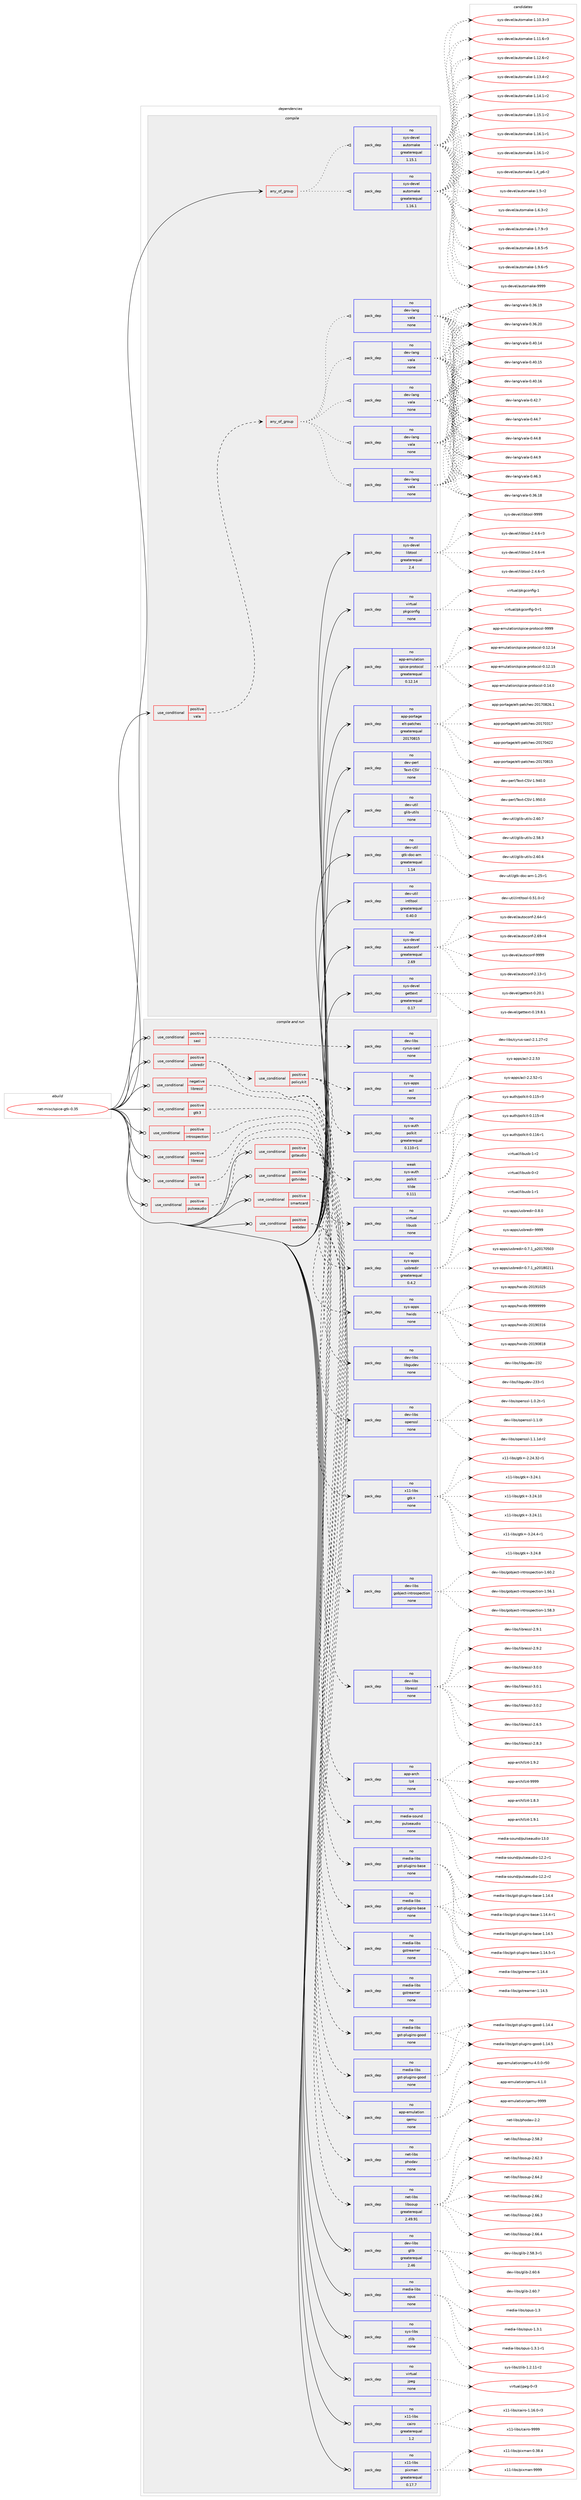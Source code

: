 digraph prolog {

# *************
# Graph options
# *************

newrank=true;
concentrate=true;
compound=true;
graph [rankdir=LR,fontname=Helvetica,fontsize=10,ranksep=1.5];#, ranksep=2.5, nodesep=0.2];
edge  [arrowhead=vee];
node  [fontname=Helvetica,fontsize=10];

# **********
# The ebuild
# **********

subgraph cluster_leftcol {
color=gray;
rank=same;
label=<<i>ebuild</i>>;
id [label="net-misc/spice-gtk-0.35", color=red, width=4, href="../net-misc/spice-gtk-0.35.svg"];
}

# ****************
# The dependencies
# ****************

subgraph cluster_midcol {
color=gray;
label=<<i>dependencies</i>>;
subgraph cluster_compile {
fillcolor="#eeeeee";
style=filled;
label=<<i>compile</i>>;
subgraph any14243 {
dependency837041 [label=<<TABLE BORDER="0" CELLBORDER="1" CELLSPACING="0" CELLPADDING="4"><TR><TD CELLPADDING="10">any_of_group</TD></TR></TABLE>>, shape=none, color=red];subgraph pack618207 {
dependency837042 [label=<<TABLE BORDER="0" CELLBORDER="1" CELLSPACING="0" CELLPADDING="4" WIDTH="220"><TR><TD ROWSPAN="6" CELLPADDING="30">pack_dep</TD></TR><TR><TD WIDTH="110">no</TD></TR><TR><TD>sys-devel</TD></TR><TR><TD>automake</TD></TR><TR><TD>greaterequal</TD></TR><TR><TD>1.16.1</TD></TR></TABLE>>, shape=none, color=blue];
}
dependency837041:e -> dependency837042:w [weight=20,style="dotted",arrowhead="oinv"];
subgraph pack618208 {
dependency837043 [label=<<TABLE BORDER="0" CELLBORDER="1" CELLSPACING="0" CELLPADDING="4" WIDTH="220"><TR><TD ROWSPAN="6" CELLPADDING="30">pack_dep</TD></TR><TR><TD WIDTH="110">no</TD></TR><TR><TD>sys-devel</TD></TR><TR><TD>automake</TD></TR><TR><TD>greaterequal</TD></TR><TR><TD>1.15.1</TD></TR></TABLE>>, shape=none, color=blue];
}
dependency837041:e -> dependency837043:w [weight=20,style="dotted",arrowhead="oinv"];
}
id:e -> dependency837041:w [weight=20,style="solid",arrowhead="vee"];
subgraph cond204097 {
dependency837044 [label=<<TABLE BORDER="0" CELLBORDER="1" CELLSPACING="0" CELLPADDING="4"><TR><TD ROWSPAN="3" CELLPADDING="10">use_conditional</TD></TR><TR><TD>positive</TD></TR><TR><TD>vala</TD></TR></TABLE>>, shape=none, color=red];
subgraph any14244 {
dependency837045 [label=<<TABLE BORDER="0" CELLBORDER="1" CELLSPACING="0" CELLPADDING="4"><TR><TD CELLPADDING="10">any_of_group</TD></TR></TABLE>>, shape=none, color=red];subgraph pack618209 {
dependency837046 [label=<<TABLE BORDER="0" CELLBORDER="1" CELLSPACING="0" CELLPADDING="4" WIDTH="220"><TR><TD ROWSPAN="6" CELLPADDING="30">pack_dep</TD></TR><TR><TD WIDTH="110">no</TD></TR><TR><TD>dev-lang</TD></TR><TR><TD>vala</TD></TR><TR><TD>none</TD></TR><TR><TD></TD></TR></TABLE>>, shape=none, color=blue];
}
dependency837045:e -> dependency837046:w [weight=20,style="dotted",arrowhead="oinv"];
subgraph pack618210 {
dependency837047 [label=<<TABLE BORDER="0" CELLBORDER="1" CELLSPACING="0" CELLPADDING="4" WIDTH="220"><TR><TD ROWSPAN="6" CELLPADDING="30">pack_dep</TD></TR><TR><TD WIDTH="110">no</TD></TR><TR><TD>dev-lang</TD></TR><TR><TD>vala</TD></TR><TR><TD>none</TD></TR><TR><TD></TD></TR></TABLE>>, shape=none, color=blue];
}
dependency837045:e -> dependency837047:w [weight=20,style="dotted",arrowhead="oinv"];
subgraph pack618211 {
dependency837048 [label=<<TABLE BORDER="0" CELLBORDER="1" CELLSPACING="0" CELLPADDING="4" WIDTH="220"><TR><TD ROWSPAN="6" CELLPADDING="30">pack_dep</TD></TR><TR><TD WIDTH="110">no</TD></TR><TR><TD>dev-lang</TD></TR><TR><TD>vala</TD></TR><TR><TD>none</TD></TR><TR><TD></TD></TR></TABLE>>, shape=none, color=blue];
}
dependency837045:e -> dependency837048:w [weight=20,style="dotted",arrowhead="oinv"];
subgraph pack618212 {
dependency837049 [label=<<TABLE BORDER="0" CELLBORDER="1" CELLSPACING="0" CELLPADDING="4" WIDTH="220"><TR><TD ROWSPAN="6" CELLPADDING="30">pack_dep</TD></TR><TR><TD WIDTH="110">no</TD></TR><TR><TD>dev-lang</TD></TR><TR><TD>vala</TD></TR><TR><TD>none</TD></TR><TR><TD></TD></TR></TABLE>>, shape=none, color=blue];
}
dependency837045:e -> dependency837049:w [weight=20,style="dotted",arrowhead="oinv"];
subgraph pack618213 {
dependency837050 [label=<<TABLE BORDER="0" CELLBORDER="1" CELLSPACING="0" CELLPADDING="4" WIDTH="220"><TR><TD ROWSPAN="6" CELLPADDING="30">pack_dep</TD></TR><TR><TD WIDTH="110">no</TD></TR><TR><TD>dev-lang</TD></TR><TR><TD>vala</TD></TR><TR><TD>none</TD></TR><TR><TD></TD></TR></TABLE>>, shape=none, color=blue];
}
dependency837045:e -> dependency837050:w [weight=20,style="dotted",arrowhead="oinv"];
}
dependency837044:e -> dependency837045:w [weight=20,style="dashed",arrowhead="vee"];
}
id:e -> dependency837044:w [weight=20,style="solid",arrowhead="vee"];
subgraph pack618214 {
dependency837051 [label=<<TABLE BORDER="0" CELLBORDER="1" CELLSPACING="0" CELLPADDING="4" WIDTH="220"><TR><TD ROWSPAN="6" CELLPADDING="30">pack_dep</TD></TR><TR><TD WIDTH="110">no</TD></TR><TR><TD>app-emulation</TD></TR><TR><TD>spice-protocol</TD></TR><TR><TD>greaterequal</TD></TR><TR><TD>0.12.14</TD></TR></TABLE>>, shape=none, color=blue];
}
id:e -> dependency837051:w [weight=20,style="solid",arrowhead="vee"];
subgraph pack618215 {
dependency837052 [label=<<TABLE BORDER="0" CELLBORDER="1" CELLSPACING="0" CELLPADDING="4" WIDTH="220"><TR><TD ROWSPAN="6" CELLPADDING="30">pack_dep</TD></TR><TR><TD WIDTH="110">no</TD></TR><TR><TD>app-portage</TD></TR><TR><TD>elt-patches</TD></TR><TR><TD>greaterequal</TD></TR><TR><TD>20170815</TD></TR></TABLE>>, shape=none, color=blue];
}
id:e -> dependency837052:w [weight=20,style="solid",arrowhead="vee"];
subgraph pack618216 {
dependency837053 [label=<<TABLE BORDER="0" CELLBORDER="1" CELLSPACING="0" CELLPADDING="4" WIDTH="220"><TR><TD ROWSPAN="6" CELLPADDING="30">pack_dep</TD></TR><TR><TD WIDTH="110">no</TD></TR><TR><TD>dev-perl</TD></TR><TR><TD>Text-CSV</TD></TR><TR><TD>none</TD></TR><TR><TD></TD></TR></TABLE>>, shape=none, color=blue];
}
id:e -> dependency837053:w [weight=20,style="solid",arrowhead="vee"];
subgraph pack618217 {
dependency837054 [label=<<TABLE BORDER="0" CELLBORDER="1" CELLSPACING="0" CELLPADDING="4" WIDTH="220"><TR><TD ROWSPAN="6" CELLPADDING="30">pack_dep</TD></TR><TR><TD WIDTH="110">no</TD></TR><TR><TD>dev-util</TD></TR><TR><TD>glib-utils</TD></TR><TR><TD>none</TD></TR><TR><TD></TD></TR></TABLE>>, shape=none, color=blue];
}
id:e -> dependency837054:w [weight=20,style="solid",arrowhead="vee"];
subgraph pack618218 {
dependency837055 [label=<<TABLE BORDER="0" CELLBORDER="1" CELLSPACING="0" CELLPADDING="4" WIDTH="220"><TR><TD ROWSPAN="6" CELLPADDING="30">pack_dep</TD></TR><TR><TD WIDTH="110">no</TD></TR><TR><TD>dev-util</TD></TR><TR><TD>gtk-doc-am</TD></TR><TR><TD>greaterequal</TD></TR><TR><TD>1.14</TD></TR></TABLE>>, shape=none, color=blue];
}
id:e -> dependency837055:w [weight=20,style="solid",arrowhead="vee"];
subgraph pack618219 {
dependency837056 [label=<<TABLE BORDER="0" CELLBORDER="1" CELLSPACING="0" CELLPADDING="4" WIDTH="220"><TR><TD ROWSPAN="6" CELLPADDING="30">pack_dep</TD></TR><TR><TD WIDTH="110">no</TD></TR><TR><TD>dev-util</TD></TR><TR><TD>intltool</TD></TR><TR><TD>greaterequal</TD></TR><TR><TD>0.40.0</TD></TR></TABLE>>, shape=none, color=blue];
}
id:e -> dependency837056:w [weight=20,style="solid",arrowhead="vee"];
subgraph pack618220 {
dependency837057 [label=<<TABLE BORDER="0" CELLBORDER="1" CELLSPACING="0" CELLPADDING="4" WIDTH="220"><TR><TD ROWSPAN="6" CELLPADDING="30">pack_dep</TD></TR><TR><TD WIDTH="110">no</TD></TR><TR><TD>sys-devel</TD></TR><TR><TD>autoconf</TD></TR><TR><TD>greaterequal</TD></TR><TR><TD>2.69</TD></TR></TABLE>>, shape=none, color=blue];
}
id:e -> dependency837057:w [weight=20,style="solid",arrowhead="vee"];
subgraph pack618221 {
dependency837058 [label=<<TABLE BORDER="0" CELLBORDER="1" CELLSPACING="0" CELLPADDING="4" WIDTH="220"><TR><TD ROWSPAN="6" CELLPADDING="30">pack_dep</TD></TR><TR><TD WIDTH="110">no</TD></TR><TR><TD>sys-devel</TD></TR><TR><TD>gettext</TD></TR><TR><TD>greaterequal</TD></TR><TR><TD>0.17</TD></TR></TABLE>>, shape=none, color=blue];
}
id:e -> dependency837058:w [weight=20,style="solid",arrowhead="vee"];
subgraph pack618222 {
dependency837059 [label=<<TABLE BORDER="0" CELLBORDER="1" CELLSPACING="0" CELLPADDING="4" WIDTH="220"><TR><TD ROWSPAN="6" CELLPADDING="30">pack_dep</TD></TR><TR><TD WIDTH="110">no</TD></TR><TR><TD>sys-devel</TD></TR><TR><TD>libtool</TD></TR><TR><TD>greaterequal</TD></TR><TR><TD>2.4</TD></TR></TABLE>>, shape=none, color=blue];
}
id:e -> dependency837059:w [weight=20,style="solid",arrowhead="vee"];
subgraph pack618223 {
dependency837060 [label=<<TABLE BORDER="0" CELLBORDER="1" CELLSPACING="0" CELLPADDING="4" WIDTH="220"><TR><TD ROWSPAN="6" CELLPADDING="30">pack_dep</TD></TR><TR><TD WIDTH="110">no</TD></TR><TR><TD>virtual</TD></TR><TR><TD>pkgconfig</TD></TR><TR><TD>none</TD></TR><TR><TD></TD></TR></TABLE>>, shape=none, color=blue];
}
id:e -> dependency837060:w [weight=20,style="solid",arrowhead="vee"];
}
subgraph cluster_compileandrun {
fillcolor="#eeeeee";
style=filled;
label=<<i>compile and run</i>>;
subgraph cond204098 {
dependency837061 [label=<<TABLE BORDER="0" CELLBORDER="1" CELLSPACING="0" CELLPADDING="4"><TR><TD ROWSPAN="3" CELLPADDING="10">use_conditional</TD></TR><TR><TD>negative</TD></TR><TR><TD>libressl</TD></TR></TABLE>>, shape=none, color=red];
subgraph pack618224 {
dependency837062 [label=<<TABLE BORDER="0" CELLBORDER="1" CELLSPACING="0" CELLPADDING="4" WIDTH="220"><TR><TD ROWSPAN="6" CELLPADDING="30">pack_dep</TD></TR><TR><TD WIDTH="110">no</TD></TR><TR><TD>dev-libs</TD></TR><TR><TD>openssl</TD></TR><TR><TD>none</TD></TR><TR><TD></TD></TR></TABLE>>, shape=none, color=blue];
}
dependency837061:e -> dependency837062:w [weight=20,style="dashed",arrowhead="vee"];
}
id:e -> dependency837061:w [weight=20,style="solid",arrowhead="odotvee"];
subgraph cond204099 {
dependency837063 [label=<<TABLE BORDER="0" CELLBORDER="1" CELLSPACING="0" CELLPADDING="4"><TR><TD ROWSPAN="3" CELLPADDING="10">use_conditional</TD></TR><TR><TD>positive</TD></TR><TR><TD>gstaudio</TD></TR></TABLE>>, shape=none, color=red];
subgraph pack618225 {
dependency837064 [label=<<TABLE BORDER="0" CELLBORDER="1" CELLSPACING="0" CELLPADDING="4" WIDTH="220"><TR><TD ROWSPAN="6" CELLPADDING="30">pack_dep</TD></TR><TR><TD WIDTH="110">no</TD></TR><TR><TD>media-libs</TD></TR><TR><TD>gstreamer</TD></TR><TR><TD>none</TD></TR><TR><TD></TD></TR></TABLE>>, shape=none, color=blue];
}
dependency837063:e -> dependency837064:w [weight=20,style="dashed",arrowhead="vee"];
subgraph pack618226 {
dependency837065 [label=<<TABLE BORDER="0" CELLBORDER="1" CELLSPACING="0" CELLPADDING="4" WIDTH="220"><TR><TD ROWSPAN="6" CELLPADDING="30">pack_dep</TD></TR><TR><TD WIDTH="110">no</TD></TR><TR><TD>media-libs</TD></TR><TR><TD>gst-plugins-base</TD></TR><TR><TD>none</TD></TR><TR><TD></TD></TR></TABLE>>, shape=none, color=blue];
}
dependency837063:e -> dependency837065:w [weight=20,style="dashed",arrowhead="vee"];
subgraph pack618227 {
dependency837066 [label=<<TABLE BORDER="0" CELLBORDER="1" CELLSPACING="0" CELLPADDING="4" WIDTH="220"><TR><TD ROWSPAN="6" CELLPADDING="30">pack_dep</TD></TR><TR><TD WIDTH="110">no</TD></TR><TR><TD>media-libs</TD></TR><TR><TD>gst-plugins-good</TD></TR><TR><TD>none</TD></TR><TR><TD></TD></TR></TABLE>>, shape=none, color=blue];
}
dependency837063:e -> dependency837066:w [weight=20,style="dashed",arrowhead="vee"];
}
id:e -> dependency837063:w [weight=20,style="solid",arrowhead="odotvee"];
subgraph cond204100 {
dependency837067 [label=<<TABLE BORDER="0" CELLBORDER="1" CELLSPACING="0" CELLPADDING="4"><TR><TD ROWSPAN="3" CELLPADDING="10">use_conditional</TD></TR><TR><TD>positive</TD></TR><TR><TD>gstvideo</TD></TR></TABLE>>, shape=none, color=red];
subgraph pack618228 {
dependency837068 [label=<<TABLE BORDER="0" CELLBORDER="1" CELLSPACING="0" CELLPADDING="4" WIDTH="220"><TR><TD ROWSPAN="6" CELLPADDING="30">pack_dep</TD></TR><TR><TD WIDTH="110">no</TD></TR><TR><TD>media-libs</TD></TR><TR><TD>gstreamer</TD></TR><TR><TD>none</TD></TR><TR><TD></TD></TR></TABLE>>, shape=none, color=blue];
}
dependency837067:e -> dependency837068:w [weight=20,style="dashed",arrowhead="vee"];
subgraph pack618229 {
dependency837069 [label=<<TABLE BORDER="0" CELLBORDER="1" CELLSPACING="0" CELLPADDING="4" WIDTH="220"><TR><TD ROWSPAN="6" CELLPADDING="30">pack_dep</TD></TR><TR><TD WIDTH="110">no</TD></TR><TR><TD>media-libs</TD></TR><TR><TD>gst-plugins-base</TD></TR><TR><TD>none</TD></TR><TR><TD></TD></TR></TABLE>>, shape=none, color=blue];
}
dependency837067:e -> dependency837069:w [weight=20,style="dashed",arrowhead="vee"];
subgraph pack618230 {
dependency837070 [label=<<TABLE BORDER="0" CELLBORDER="1" CELLSPACING="0" CELLPADDING="4" WIDTH="220"><TR><TD ROWSPAN="6" CELLPADDING="30">pack_dep</TD></TR><TR><TD WIDTH="110">no</TD></TR><TR><TD>media-libs</TD></TR><TR><TD>gst-plugins-good</TD></TR><TR><TD>none</TD></TR><TR><TD></TD></TR></TABLE>>, shape=none, color=blue];
}
dependency837067:e -> dependency837070:w [weight=20,style="dashed",arrowhead="vee"];
}
id:e -> dependency837067:w [weight=20,style="solid",arrowhead="odotvee"];
subgraph cond204101 {
dependency837071 [label=<<TABLE BORDER="0" CELLBORDER="1" CELLSPACING="0" CELLPADDING="4"><TR><TD ROWSPAN="3" CELLPADDING="10">use_conditional</TD></TR><TR><TD>positive</TD></TR><TR><TD>gtk3</TD></TR></TABLE>>, shape=none, color=red];
subgraph pack618231 {
dependency837072 [label=<<TABLE BORDER="0" CELLBORDER="1" CELLSPACING="0" CELLPADDING="4" WIDTH="220"><TR><TD ROWSPAN="6" CELLPADDING="30">pack_dep</TD></TR><TR><TD WIDTH="110">no</TD></TR><TR><TD>x11-libs</TD></TR><TR><TD>gtk+</TD></TR><TR><TD>none</TD></TR><TR><TD></TD></TR></TABLE>>, shape=none, color=blue];
}
dependency837071:e -> dependency837072:w [weight=20,style="dashed",arrowhead="vee"];
}
id:e -> dependency837071:w [weight=20,style="solid",arrowhead="odotvee"];
subgraph cond204102 {
dependency837073 [label=<<TABLE BORDER="0" CELLBORDER="1" CELLSPACING="0" CELLPADDING="4"><TR><TD ROWSPAN="3" CELLPADDING="10">use_conditional</TD></TR><TR><TD>positive</TD></TR><TR><TD>introspection</TD></TR></TABLE>>, shape=none, color=red];
subgraph pack618232 {
dependency837074 [label=<<TABLE BORDER="0" CELLBORDER="1" CELLSPACING="0" CELLPADDING="4" WIDTH="220"><TR><TD ROWSPAN="6" CELLPADDING="30">pack_dep</TD></TR><TR><TD WIDTH="110">no</TD></TR><TR><TD>dev-libs</TD></TR><TR><TD>gobject-introspection</TD></TR><TR><TD>none</TD></TR><TR><TD></TD></TR></TABLE>>, shape=none, color=blue];
}
dependency837073:e -> dependency837074:w [weight=20,style="dashed",arrowhead="vee"];
}
id:e -> dependency837073:w [weight=20,style="solid",arrowhead="odotvee"];
subgraph cond204103 {
dependency837075 [label=<<TABLE BORDER="0" CELLBORDER="1" CELLSPACING="0" CELLPADDING="4"><TR><TD ROWSPAN="3" CELLPADDING="10">use_conditional</TD></TR><TR><TD>positive</TD></TR><TR><TD>libressl</TD></TR></TABLE>>, shape=none, color=red];
subgraph pack618233 {
dependency837076 [label=<<TABLE BORDER="0" CELLBORDER="1" CELLSPACING="0" CELLPADDING="4" WIDTH="220"><TR><TD ROWSPAN="6" CELLPADDING="30">pack_dep</TD></TR><TR><TD WIDTH="110">no</TD></TR><TR><TD>dev-libs</TD></TR><TR><TD>libressl</TD></TR><TR><TD>none</TD></TR><TR><TD></TD></TR></TABLE>>, shape=none, color=blue];
}
dependency837075:e -> dependency837076:w [weight=20,style="dashed",arrowhead="vee"];
}
id:e -> dependency837075:w [weight=20,style="solid",arrowhead="odotvee"];
subgraph cond204104 {
dependency837077 [label=<<TABLE BORDER="0" CELLBORDER="1" CELLSPACING="0" CELLPADDING="4"><TR><TD ROWSPAN="3" CELLPADDING="10">use_conditional</TD></TR><TR><TD>positive</TD></TR><TR><TD>lz4</TD></TR></TABLE>>, shape=none, color=red];
subgraph pack618234 {
dependency837078 [label=<<TABLE BORDER="0" CELLBORDER="1" CELLSPACING="0" CELLPADDING="4" WIDTH="220"><TR><TD ROWSPAN="6" CELLPADDING="30">pack_dep</TD></TR><TR><TD WIDTH="110">no</TD></TR><TR><TD>app-arch</TD></TR><TR><TD>lz4</TD></TR><TR><TD>none</TD></TR><TR><TD></TD></TR></TABLE>>, shape=none, color=blue];
}
dependency837077:e -> dependency837078:w [weight=20,style="dashed",arrowhead="vee"];
}
id:e -> dependency837077:w [weight=20,style="solid",arrowhead="odotvee"];
subgraph cond204105 {
dependency837079 [label=<<TABLE BORDER="0" CELLBORDER="1" CELLSPACING="0" CELLPADDING="4"><TR><TD ROWSPAN="3" CELLPADDING="10">use_conditional</TD></TR><TR><TD>positive</TD></TR><TR><TD>pulseaudio</TD></TR></TABLE>>, shape=none, color=red];
subgraph pack618235 {
dependency837080 [label=<<TABLE BORDER="0" CELLBORDER="1" CELLSPACING="0" CELLPADDING="4" WIDTH="220"><TR><TD ROWSPAN="6" CELLPADDING="30">pack_dep</TD></TR><TR><TD WIDTH="110">no</TD></TR><TR><TD>media-sound</TD></TR><TR><TD>pulseaudio</TD></TR><TR><TD>none</TD></TR><TR><TD></TD></TR></TABLE>>, shape=none, color=blue];
}
dependency837079:e -> dependency837080:w [weight=20,style="dashed",arrowhead="vee"];
}
id:e -> dependency837079:w [weight=20,style="solid",arrowhead="odotvee"];
subgraph cond204106 {
dependency837081 [label=<<TABLE BORDER="0" CELLBORDER="1" CELLSPACING="0" CELLPADDING="4"><TR><TD ROWSPAN="3" CELLPADDING="10">use_conditional</TD></TR><TR><TD>positive</TD></TR><TR><TD>sasl</TD></TR></TABLE>>, shape=none, color=red];
subgraph pack618236 {
dependency837082 [label=<<TABLE BORDER="0" CELLBORDER="1" CELLSPACING="0" CELLPADDING="4" WIDTH="220"><TR><TD ROWSPAN="6" CELLPADDING="30">pack_dep</TD></TR><TR><TD WIDTH="110">no</TD></TR><TR><TD>dev-libs</TD></TR><TR><TD>cyrus-sasl</TD></TR><TR><TD>none</TD></TR><TR><TD></TD></TR></TABLE>>, shape=none, color=blue];
}
dependency837081:e -> dependency837082:w [weight=20,style="dashed",arrowhead="vee"];
}
id:e -> dependency837081:w [weight=20,style="solid",arrowhead="odotvee"];
subgraph cond204107 {
dependency837083 [label=<<TABLE BORDER="0" CELLBORDER="1" CELLSPACING="0" CELLPADDING="4"><TR><TD ROWSPAN="3" CELLPADDING="10">use_conditional</TD></TR><TR><TD>positive</TD></TR><TR><TD>smartcard</TD></TR></TABLE>>, shape=none, color=red];
subgraph pack618237 {
dependency837084 [label=<<TABLE BORDER="0" CELLBORDER="1" CELLSPACING="0" CELLPADDING="4" WIDTH="220"><TR><TD ROWSPAN="6" CELLPADDING="30">pack_dep</TD></TR><TR><TD WIDTH="110">no</TD></TR><TR><TD>app-emulation</TD></TR><TR><TD>qemu</TD></TR><TR><TD>none</TD></TR><TR><TD></TD></TR></TABLE>>, shape=none, color=blue];
}
dependency837083:e -> dependency837084:w [weight=20,style="dashed",arrowhead="vee"];
}
id:e -> dependency837083:w [weight=20,style="solid",arrowhead="odotvee"];
subgraph cond204108 {
dependency837085 [label=<<TABLE BORDER="0" CELLBORDER="1" CELLSPACING="0" CELLPADDING="4"><TR><TD ROWSPAN="3" CELLPADDING="10">use_conditional</TD></TR><TR><TD>positive</TD></TR><TR><TD>usbredir</TD></TR></TABLE>>, shape=none, color=red];
subgraph pack618238 {
dependency837086 [label=<<TABLE BORDER="0" CELLBORDER="1" CELLSPACING="0" CELLPADDING="4" WIDTH="220"><TR><TD ROWSPAN="6" CELLPADDING="30">pack_dep</TD></TR><TR><TD WIDTH="110">no</TD></TR><TR><TD>dev-libs</TD></TR><TR><TD>libgudev</TD></TR><TR><TD>none</TD></TR><TR><TD></TD></TR></TABLE>>, shape=none, color=blue];
}
dependency837085:e -> dependency837086:w [weight=20,style="dashed",arrowhead="vee"];
subgraph pack618239 {
dependency837087 [label=<<TABLE BORDER="0" CELLBORDER="1" CELLSPACING="0" CELLPADDING="4" WIDTH="220"><TR><TD ROWSPAN="6" CELLPADDING="30">pack_dep</TD></TR><TR><TD WIDTH="110">no</TD></TR><TR><TD>sys-apps</TD></TR><TR><TD>hwids</TD></TR><TR><TD>none</TD></TR><TR><TD></TD></TR></TABLE>>, shape=none, color=blue];
}
dependency837085:e -> dependency837087:w [weight=20,style="dashed",arrowhead="vee"];
subgraph pack618240 {
dependency837088 [label=<<TABLE BORDER="0" CELLBORDER="1" CELLSPACING="0" CELLPADDING="4" WIDTH="220"><TR><TD ROWSPAN="6" CELLPADDING="30">pack_dep</TD></TR><TR><TD WIDTH="110">no</TD></TR><TR><TD>sys-apps</TD></TR><TR><TD>usbredir</TD></TR><TR><TD>greaterequal</TD></TR><TR><TD>0.4.2</TD></TR></TABLE>>, shape=none, color=blue];
}
dependency837085:e -> dependency837088:w [weight=20,style="dashed",arrowhead="vee"];
subgraph pack618241 {
dependency837089 [label=<<TABLE BORDER="0" CELLBORDER="1" CELLSPACING="0" CELLPADDING="4" WIDTH="220"><TR><TD ROWSPAN="6" CELLPADDING="30">pack_dep</TD></TR><TR><TD WIDTH="110">no</TD></TR><TR><TD>virtual</TD></TR><TR><TD>libusb</TD></TR><TR><TD>none</TD></TR><TR><TD></TD></TR></TABLE>>, shape=none, color=blue];
}
dependency837085:e -> dependency837089:w [weight=20,style="dashed",arrowhead="vee"];
subgraph cond204109 {
dependency837090 [label=<<TABLE BORDER="0" CELLBORDER="1" CELLSPACING="0" CELLPADDING="4"><TR><TD ROWSPAN="3" CELLPADDING="10">use_conditional</TD></TR><TR><TD>positive</TD></TR><TR><TD>policykit</TD></TR></TABLE>>, shape=none, color=red];
subgraph pack618242 {
dependency837091 [label=<<TABLE BORDER="0" CELLBORDER="1" CELLSPACING="0" CELLPADDING="4" WIDTH="220"><TR><TD ROWSPAN="6" CELLPADDING="30">pack_dep</TD></TR><TR><TD WIDTH="110">no</TD></TR><TR><TD>sys-apps</TD></TR><TR><TD>acl</TD></TR><TR><TD>none</TD></TR><TR><TD></TD></TR></TABLE>>, shape=none, color=blue];
}
dependency837090:e -> dependency837091:w [weight=20,style="dashed",arrowhead="vee"];
subgraph pack618243 {
dependency837092 [label=<<TABLE BORDER="0" CELLBORDER="1" CELLSPACING="0" CELLPADDING="4" WIDTH="220"><TR><TD ROWSPAN="6" CELLPADDING="30">pack_dep</TD></TR><TR><TD WIDTH="110">no</TD></TR><TR><TD>sys-auth</TD></TR><TR><TD>polkit</TD></TR><TR><TD>greaterequal</TD></TR><TR><TD>0.110-r1</TD></TR></TABLE>>, shape=none, color=blue];
}
dependency837090:e -> dependency837092:w [weight=20,style="dashed",arrowhead="vee"];
subgraph pack618244 {
dependency837093 [label=<<TABLE BORDER="0" CELLBORDER="1" CELLSPACING="0" CELLPADDING="4" WIDTH="220"><TR><TD ROWSPAN="6" CELLPADDING="30">pack_dep</TD></TR><TR><TD WIDTH="110">weak</TD></TR><TR><TD>sys-auth</TD></TR><TR><TD>polkit</TD></TR><TR><TD>tilde</TD></TR><TR><TD>0.111</TD></TR></TABLE>>, shape=none, color=blue];
}
dependency837090:e -> dependency837093:w [weight=20,style="dashed",arrowhead="vee"];
}
dependency837085:e -> dependency837090:w [weight=20,style="dashed",arrowhead="vee"];
}
id:e -> dependency837085:w [weight=20,style="solid",arrowhead="odotvee"];
subgraph cond204110 {
dependency837094 [label=<<TABLE BORDER="0" CELLBORDER="1" CELLSPACING="0" CELLPADDING="4"><TR><TD ROWSPAN="3" CELLPADDING="10">use_conditional</TD></TR><TR><TD>positive</TD></TR><TR><TD>webdav</TD></TR></TABLE>>, shape=none, color=red];
subgraph pack618245 {
dependency837095 [label=<<TABLE BORDER="0" CELLBORDER="1" CELLSPACING="0" CELLPADDING="4" WIDTH="220"><TR><TD ROWSPAN="6" CELLPADDING="30">pack_dep</TD></TR><TR><TD WIDTH="110">no</TD></TR><TR><TD>net-libs</TD></TR><TR><TD>phodav</TD></TR><TR><TD>none</TD></TR><TR><TD></TD></TR></TABLE>>, shape=none, color=blue];
}
dependency837094:e -> dependency837095:w [weight=20,style="dashed",arrowhead="vee"];
subgraph pack618246 {
dependency837096 [label=<<TABLE BORDER="0" CELLBORDER="1" CELLSPACING="0" CELLPADDING="4" WIDTH="220"><TR><TD ROWSPAN="6" CELLPADDING="30">pack_dep</TD></TR><TR><TD WIDTH="110">no</TD></TR><TR><TD>net-libs</TD></TR><TR><TD>libsoup</TD></TR><TR><TD>greaterequal</TD></TR><TR><TD>2.49.91</TD></TR></TABLE>>, shape=none, color=blue];
}
dependency837094:e -> dependency837096:w [weight=20,style="dashed",arrowhead="vee"];
}
id:e -> dependency837094:w [weight=20,style="solid",arrowhead="odotvee"];
subgraph pack618247 {
dependency837097 [label=<<TABLE BORDER="0" CELLBORDER="1" CELLSPACING="0" CELLPADDING="4" WIDTH="220"><TR><TD ROWSPAN="6" CELLPADDING="30">pack_dep</TD></TR><TR><TD WIDTH="110">no</TD></TR><TR><TD>dev-libs</TD></TR><TR><TD>glib</TD></TR><TR><TD>greaterequal</TD></TR><TR><TD>2.46</TD></TR></TABLE>>, shape=none, color=blue];
}
id:e -> dependency837097:w [weight=20,style="solid",arrowhead="odotvee"];
subgraph pack618248 {
dependency837098 [label=<<TABLE BORDER="0" CELLBORDER="1" CELLSPACING="0" CELLPADDING="4" WIDTH="220"><TR><TD ROWSPAN="6" CELLPADDING="30">pack_dep</TD></TR><TR><TD WIDTH="110">no</TD></TR><TR><TD>media-libs</TD></TR><TR><TD>opus</TD></TR><TR><TD>none</TD></TR><TR><TD></TD></TR></TABLE>>, shape=none, color=blue];
}
id:e -> dependency837098:w [weight=20,style="solid",arrowhead="odotvee"];
subgraph pack618249 {
dependency837099 [label=<<TABLE BORDER="0" CELLBORDER="1" CELLSPACING="0" CELLPADDING="4" WIDTH="220"><TR><TD ROWSPAN="6" CELLPADDING="30">pack_dep</TD></TR><TR><TD WIDTH="110">no</TD></TR><TR><TD>sys-libs</TD></TR><TR><TD>zlib</TD></TR><TR><TD>none</TD></TR><TR><TD></TD></TR></TABLE>>, shape=none, color=blue];
}
id:e -> dependency837099:w [weight=20,style="solid",arrowhead="odotvee"];
subgraph pack618250 {
dependency837100 [label=<<TABLE BORDER="0" CELLBORDER="1" CELLSPACING="0" CELLPADDING="4" WIDTH="220"><TR><TD ROWSPAN="6" CELLPADDING="30">pack_dep</TD></TR><TR><TD WIDTH="110">no</TD></TR><TR><TD>virtual</TD></TR><TR><TD>jpeg</TD></TR><TR><TD>none</TD></TR><TR><TD></TD></TR></TABLE>>, shape=none, color=blue];
}
id:e -> dependency837100:w [weight=20,style="solid",arrowhead="odotvee"];
subgraph pack618251 {
dependency837101 [label=<<TABLE BORDER="0" CELLBORDER="1" CELLSPACING="0" CELLPADDING="4" WIDTH="220"><TR><TD ROWSPAN="6" CELLPADDING="30">pack_dep</TD></TR><TR><TD WIDTH="110">no</TD></TR><TR><TD>x11-libs</TD></TR><TR><TD>cairo</TD></TR><TR><TD>greaterequal</TD></TR><TR><TD>1.2</TD></TR></TABLE>>, shape=none, color=blue];
}
id:e -> dependency837101:w [weight=20,style="solid",arrowhead="odotvee"];
subgraph pack618252 {
dependency837102 [label=<<TABLE BORDER="0" CELLBORDER="1" CELLSPACING="0" CELLPADDING="4" WIDTH="220"><TR><TD ROWSPAN="6" CELLPADDING="30">pack_dep</TD></TR><TR><TD WIDTH="110">no</TD></TR><TR><TD>x11-libs</TD></TR><TR><TD>pixman</TD></TR><TR><TD>greaterequal</TD></TR><TR><TD>0.17.7</TD></TR></TABLE>>, shape=none, color=blue];
}
id:e -> dependency837102:w [weight=20,style="solid",arrowhead="odotvee"];
}
subgraph cluster_run {
fillcolor="#eeeeee";
style=filled;
label=<<i>run</i>>;
}
}

# **************
# The candidates
# **************

subgraph cluster_choices {
rank=same;
color=gray;
label=<<i>candidates</i>>;

subgraph choice618207 {
color=black;
nodesep=1;
choice11512111545100101118101108479711711611110997107101454946494846514511451 [label="sys-devel/automake-1.10.3-r3", color=red, width=4,href="../sys-devel/automake-1.10.3-r3.svg"];
choice11512111545100101118101108479711711611110997107101454946494946544511451 [label="sys-devel/automake-1.11.6-r3", color=red, width=4,href="../sys-devel/automake-1.11.6-r3.svg"];
choice11512111545100101118101108479711711611110997107101454946495046544511450 [label="sys-devel/automake-1.12.6-r2", color=red, width=4,href="../sys-devel/automake-1.12.6-r2.svg"];
choice11512111545100101118101108479711711611110997107101454946495146524511450 [label="sys-devel/automake-1.13.4-r2", color=red, width=4,href="../sys-devel/automake-1.13.4-r2.svg"];
choice11512111545100101118101108479711711611110997107101454946495246494511450 [label="sys-devel/automake-1.14.1-r2", color=red, width=4,href="../sys-devel/automake-1.14.1-r2.svg"];
choice11512111545100101118101108479711711611110997107101454946495346494511450 [label="sys-devel/automake-1.15.1-r2", color=red, width=4,href="../sys-devel/automake-1.15.1-r2.svg"];
choice11512111545100101118101108479711711611110997107101454946495446494511449 [label="sys-devel/automake-1.16.1-r1", color=red, width=4,href="../sys-devel/automake-1.16.1-r1.svg"];
choice11512111545100101118101108479711711611110997107101454946495446494511450 [label="sys-devel/automake-1.16.1-r2", color=red, width=4,href="../sys-devel/automake-1.16.1-r2.svg"];
choice115121115451001011181011084797117116111109971071014549465295112544511450 [label="sys-devel/automake-1.4_p6-r2", color=red, width=4,href="../sys-devel/automake-1.4_p6-r2.svg"];
choice11512111545100101118101108479711711611110997107101454946534511450 [label="sys-devel/automake-1.5-r2", color=red, width=4,href="../sys-devel/automake-1.5-r2.svg"];
choice115121115451001011181011084797117116111109971071014549465446514511450 [label="sys-devel/automake-1.6.3-r2", color=red, width=4,href="../sys-devel/automake-1.6.3-r2.svg"];
choice115121115451001011181011084797117116111109971071014549465546574511451 [label="sys-devel/automake-1.7.9-r3", color=red, width=4,href="../sys-devel/automake-1.7.9-r3.svg"];
choice115121115451001011181011084797117116111109971071014549465646534511453 [label="sys-devel/automake-1.8.5-r5", color=red, width=4,href="../sys-devel/automake-1.8.5-r5.svg"];
choice115121115451001011181011084797117116111109971071014549465746544511453 [label="sys-devel/automake-1.9.6-r5", color=red, width=4,href="../sys-devel/automake-1.9.6-r5.svg"];
choice115121115451001011181011084797117116111109971071014557575757 [label="sys-devel/automake-9999", color=red, width=4,href="../sys-devel/automake-9999.svg"];
dependency837042:e -> choice11512111545100101118101108479711711611110997107101454946494846514511451:w [style=dotted,weight="100"];
dependency837042:e -> choice11512111545100101118101108479711711611110997107101454946494946544511451:w [style=dotted,weight="100"];
dependency837042:e -> choice11512111545100101118101108479711711611110997107101454946495046544511450:w [style=dotted,weight="100"];
dependency837042:e -> choice11512111545100101118101108479711711611110997107101454946495146524511450:w [style=dotted,weight="100"];
dependency837042:e -> choice11512111545100101118101108479711711611110997107101454946495246494511450:w [style=dotted,weight="100"];
dependency837042:e -> choice11512111545100101118101108479711711611110997107101454946495346494511450:w [style=dotted,weight="100"];
dependency837042:e -> choice11512111545100101118101108479711711611110997107101454946495446494511449:w [style=dotted,weight="100"];
dependency837042:e -> choice11512111545100101118101108479711711611110997107101454946495446494511450:w [style=dotted,weight="100"];
dependency837042:e -> choice115121115451001011181011084797117116111109971071014549465295112544511450:w [style=dotted,weight="100"];
dependency837042:e -> choice11512111545100101118101108479711711611110997107101454946534511450:w [style=dotted,weight="100"];
dependency837042:e -> choice115121115451001011181011084797117116111109971071014549465446514511450:w [style=dotted,weight="100"];
dependency837042:e -> choice115121115451001011181011084797117116111109971071014549465546574511451:w [style=dotted,weight="100"];
dependency837042:e -> choice115121115451001011181011084797117116111109971071014549465646534511453:w [style=dotted,weight="100"];
dependency837042:e -> choice115121115451001011181011084797117116111109971071014549465746544511453:w [style=dotted,weight="100"];
dependency837042:e -> choice115121115451001011181011084797117116111109971071014557575757:w [style=dotted,weight="100"];
}
subgraph choice618208 {
color=black;
nodesep=1;
choice11512111545100101118101108479711711611110997107101454946494846514511451 [label="sys-devel/automake-1.10.3-r3", color=red, width=4,href="../sys-devel/automake-1.10.3-r3.svg"];
choice11512111545100101118101108479711711611110997107101454946494946544511451 [label="sys-devel/automake-1.11.6-r3", color=red, width=4,href="../sys-devel/automake-1.11.6-r3.svg"];
choice11512111545100101118101108479711711611110997107101454946495046544511450 [label="sys-devel/automake-1.12.6-r2", color=red, width=4,href="../sys-devel/automake-1.12.6-r2.svg"];
choice11512111545100101118101108479711711611110997107101454946495146524511450 [label="sys-devel/automake-1.13.4-r2", color=red, width=4,href="../sys-devel/automake-1.13.4-r2.svg"];
choice11512111545100101118101108479711711611110997107101454946495246494511450 [label="sys-devel/automake-1.14.1-r2", color=red, width=4,href="../sys-devel/automake-1.14.1-r2.svg"];
choice11512111545100101118101108479711711611110997107101454946495346494511450 [label="sys-devel/automake-1.15.1-r2", color=red, width=4,href="../sys-devel/automake-1.15.1-r2.svg"];
choice11512111545100101118101108479711711611110997107101454946495446494511449 [label="sys-devel/automake-1.16.1-r1", color=red, width=4,href="../sys-devel/automake-1.16.1-r1.svg"];
choice11512111545100101118101108479711711611110997107101454946495446494511450 [label="sys-devel/automake-1.16.1-r2", color=red, width=4,href="../sys-devel/automake-1.16.1-r2.svg"];
choice115121115451001011181011084797117116111109971071014549465295112544511450 [label="sys-devel/automake-1.4_p6-r2", color=red, width=4,href="../sys-devel/automake-1.4_p6-r2.svg"];
choice11512111545100101118101108479711711611110997107101454946534511450 [label="sys-devel/automake-1.5-r2", color=red, width=4,href="../sys-devel/automake-1.5-r2.svg"];
choice115121115451001011181011084797117116111109971071014549465446514511450 [label="sys-devel/automake-1.6.3-r2", color=red, width=4,href="../sys-devel/automake-1.6.3-r2.svg"];
choice115121115451001011181011084797117116111109971071014549465546574511451 [label="sys-devel/automake-1.7.9-r3", color=red, width=4,href="../sys-devel/automake-1.7.9-r3.svg"];
choice115121115451001011181011084797117116111109971071014549465646534511453 [label="sys-devel/automake-1.8.5-r5", color=red, width=4,href="../sys-devel/automake-1.8.5-r5.svg"];
choice115121115451001011181011084797117116111109971071014549465746544511453 [label="sys-devel/automake-1.9.6-r5", color=red, width=4,href="../sys-devel/automake-1.9.6-r5.svg"];
choice115121115451001011181011084797117116111109971071014557575757 [label="sys-devel/automake-9999", color=red, width=4,href="../sys-devel/automake-9999.svg"];
dependency837043:e -> choice11512111545100101118101108479711711611110997107101454946494846514511451:w [style=dotted,weight="100"];
dependency837043:e -> choice11512111545100101118101108479711711611110997107101454946494946544511451:w [style=dotted,weight="100"];
dependency837043:e -> choice11512111545100101118101108479711711611110997107101454946495046544511450:w [style=dotted,weight="100"];
dependency837043:e -> choice11512111545100101118101108479711711611110997107101454946495146524511450:w [style=dotted,weight="100"];
dependency837043:e -> choice11512111545100101118101108479711711611110997107101454946495246494511450:w [style=dotted,weight="100"];
dependency837043:e -> choice11512111545100101118101108479711711611110997107101454946495346494511450:w [style=dotted,weight="100"];
dependency837043:e -> choice11512111545100101118101108479711711611110997107101454946495446494511449:w [style=dotted,weight="100"];
dependency837043:e -> choice11512111545100101118101108479711711611110997107101454946495446494511450:w [style=dotted,weight="100"];
dependency837043:e -> choice115121115451001011181011084797117116111109971071014549465295112544511450:w [style=dotted,weight="100"];
dependency837043:e -> choice11512111545100101118101108479711711611110997107101454946534511450:w [style=dotted,weight="100"];
dependency837043:e -> choice115121115451001011181011084797117116111109971071014549465446514511450:w [style=dotted,weight="100"];
dependency837043:e -> choice115121115451001011181011084797117116111109971071014549465546574511451:w [style=dotted,weight="100"];
dependency837043:e -> choice115121115451001011181011084797117116111109971071014549465646534511453:w [style=dotted,weight="100"];
dependency837043:e -> choice115121115451001011181011084797117116111109971071014549465746544511453:w [style=dotted,weight="100"];
dependency837043:e -> choice115121115451001011181011084797117116111109971071014557575757:w [style=dotted,weight="100"];
}
subgraph choice618209 {
color=black;
nodesep=1;
choice10010111845108971101034711897108974548465154464956 [label="dev-lang/vala-0.36.18", color=red, width=4,href="../dev-lang/vala-0.36.18.svg"];
choice10010111845108971101034711897108974548465154464957 [label="dev-lang/vala-0.36.19", color=red, width=4,href="../dev-lang/vala-0.36.19.svg"];
choice10010111845108971101034711897108974548465154465048 [label="dev-lang/vala-0.36.20", color=red, width=4,href="../dev-lang/vala-0.36.20.svg"];
choice10010111845108971101034711897108974548465248464952 [label="dev-lang/vala-0.40.14", color=red, width=4,href="../dev-lang/vala-0.40.14.svg"];
choice10010111845108971101034711897108974548465248464953 [label="dev-lang/vala-0.40.15", color=red, width=4,href="../dev-lang/vala-0.40.15.svg"];
choice10010111845108971101034711897108974548465248464954 [label="dev-lang/vala-0.40.16", color=red, width=4,href="../dev-lang/vala-0.40.16.svg"];
choice100101118451089711010347118971089745484652504655 [label="dev-lang/vala-0.42.7", color=red, width=4,href="../dev-lang/vala-0.42.7.svg"];
choice100101118451089711010347118971089745484652524655 [label="dev-lang/vala-0.44.7", color=red, width=4,href="../dev-lang/vala-0.44.7.svg"];
choice100101118451089711010347118971089745484652524656 [label="dev-lang/vala-0.44.8", color=red, width=4,href="../dev-lang/vala-0.44.8.svg"];
choice100101118451089711010347118971089745484652524657 [label="dev-lang/vala-0.44.9", color=red, width=4,href="../dev-lang/vala-0.44.9.svg"];
choice100101118451089711010347118971089745484652544651 [label="dev-lang/vala-0.46.3", color=red, width=4,href="../dev-lang/vala-0.46.3.svg"];
dependency837046:e -> choice10010111845108971101034711897108974548465154464956:w [style=dotted,weight="100"];
dependency837046:e -> choice10010111845108971101034711897108974548465154464957:w [style=dotted,weight="100"];
dependency837046:e -> choice10010111845108971101034711897108974548465154465048:w [style=dotted,weight="100"];
dependency837046:e -> choice10010111845108971101034711897108974548465248464952:w [style=dotted,weight="100"];
dependency837046:e -> choice10010111845108971101034711897108974548465248464953:w [style=dotted,weight="100"];
dependency837046:e -> choice10010111845108971101034711897108974548465248464954:w [style=dotted,weight="100"];
dependency837046:e -> choice100101118451089711010347118971089745484652504655:w [style=dotted,weight="100"];
dependency837046:e -> choice100101118451089711010347118971089745484652524655:w [style=dotted,weight="100"];
dependency837046:e -> choice100101118451089711010347118971089745484652524656:w [style=dotted,weight="100"];
dependency837046:e -> choice100101118451089711010347118971089745484652524657:w [style=dotted,weight="100"];
dependency837046:e -> choice100101118451089711010347118971089745484652544651:w [style=dotted,weight="100"];
}
subgraph choice618210 {
color=black;
nodesep=1;
choice10010111845108971101034711897108974548465154464956 [label="dev-lang/vala-0.36.18", color=red, width=4,href="../dev-lang/vala-0.36.18.svg"];
choice10010111845108971101034711897108974548465154464957 [label="dev-lang/vala-0.36.19", color=red, width=4,href="../dev-lang/vala-0.36.19.svg"];
choice10010111845108971101034711897108974548465154465048 [label="dev-lang/vala-0.36.20", color=red, width=4,href="../dev-lang/vala-0.36.20.svg"];
choice10010111845108971101034711897108974548465248464952 [label="dev-lang/vala-0.40.14", color=red, width=4,href="../dev-lang/vala-0.40.14.svg"];
choice10010111845108971101034711897108974548465248464953 [label="dev-lang/vala-0.40.15", color=red, width=4,href="../dev-lang/vala-0.40.15.svg"];
choice10010111845108971101034711897108974548465248464954 [label="dev-lang/vala-0.40.16", color=red, width=4,href="../dev-lang/vala-0.40.16.svg"];
choice100101118451089711010347118971089745484652504655 [label="dev-lang/vala-0.42.7", color=red, width=4,href="../dev-lang/vala-0.42.7.svg"];
choice100101118451089711010347118971089745484652524655 [label="dev-lang/vala-0.44.7", color=red, width=4,href="../dev-lang/vala-0.44.7.svg"];
choice100101118451089711010347118971089745484652524656 [label="dev-lang/vala-0.44.8", color=red, width=4,href="../dev-lang/vala-0.44.8.svg"];
choice100101118451089711010347118971089745484652524657 [label="dev-lang/vala-0.44.9", color=red, width=4,href="../dev-lang/vala-0.44.9.svg"];
choice100101118451089711010347118971089745484652544651 [label="dev-lang/vala-0.46.3", color=red, width=4,href="../dev-lang/vala-0.46.3.svg"];
dependency837047:e -> choice10010111845108971101034711897108974548465154464956:w [style=dotted,weight="100"];
dependency837047:e -> choice10010111845108971101034711897108974548465154464957:w [style=dotted,weight="100"];
dependency837047:e -> choice10010111845108971101034711897108974548465154465048:w [style=dotted,weight="100"];
dependency837047:e -> choice10010111845108971101034711897108974548465248464952:w [style=dotted,weight="100"];
dependency837047:e -> choice10010111845108971101034711897108974548465248464953:w [style=dotted,weight="100"];
dependency837047:e -> choice10010111845108971101034711897108974548465248464954:w [style=dotted,weight="100"];
dependency837047:e -> choice100101118451089711010347118971089745484652504655:w [style=dotted,weight="100"];
dependency837047:e -> choice100101118451089711010347118971089745484652524655:w [style=dotted,weight="100"];
dependency837047:e -> choice100101118451089711010347118971089745484652524656:w [style=dotted,weight="100"];
dependency837047:e -> choice100101118451089711010347118971089745484652524657:w [style=dotted,weight="100"];
dependency837047:e -> choice100101118451089711010347118971089745484652544651:w [style=dotted,weight="100"];
}
subgraph choice618211 {
color=black;
nodesep=1;
choice10010111845108971101034711897108974548465154464956 [label="dev-lang/vala-0.36.18", color=red, width=4,href="../dev-lang/vala-0.36.18.svg"];
choice10010111845108971101034711897108974548465154464957 [label="dev-lang/vala-0.36.19", color=red, width=4,href="../dev-lang/vala-0.36.19.svg"];
choice10010111845108971101034711897108974548465154465048 [label="dev-lang/vala-0.36.20", color=red, width=4,href="../dev-lang/vala-0.36.20.svg"];
choice10010111845108971101034711897108974548465248464952 [label="dev-lang/vala-0.40.14", color=red, width=4,href="../dev-lang/vala-0.40.14.svg"];
choice10010111845108971101034711897108974548465248464953 [label="dev-lang/vala-0.40.15", color=red, width=4,href="../dev-lang/vala-0.40.15.svg"];
choice10010111845108971101034711897108974548465248464954 [label="dev-lang/vala-0.40.16", color=red, width=4,href="../dev-lang/vala-0.40.16.svg"];
choice100101118451089711010347118971089745484652504655 [label="dev-lang/vala-0.42.7", color=red, width=4,href="../dev-lang/vala-0.42.7.svg"];
choice100101118451089711010347118971089745484652524655 [label="dev-lang/vala-0.44.7", color=red, width=4,href="../dev-lang/vala-0.44.7.svg"];
choice100101118451089711010347118971089745484652524656 [label="dev-lang/vala-0.44.8", color=red, width=4,href="../dev-lang/vala-0.44.8.svg"];
choice100101118451089711010347118971089745484652524657 [label="dev-lang/vala-0.44.9", color=red, width=4,href="../dev-lang/vala-0.44.9.svg"];
choice100101118451089711010347118971089745484652544651 [label="dev-lang/vala-0.46.3", color=red, width=4,href="../dev-lang/vala-0.46.3.svg"];
dependency837048:e -> choice10010111845108971101034711897108974548465154464956:w [style=dotted,weight="100"];
dependency837048:e -> choice10010111845108971101034711897108974548465154464957:w [style=dotted,weight="100"];
dependency837048:e -> choice10010111845108971101034711897108974548465154465048:w [style=dotted,weight="100"];
dependency837048:e -> choice10010111845108971101034711897108974548465248464952:w [style=dotted,weight="100"];
dependency837048:e -> choice10010111845108971101034711897108974548465248464953:w [style=dotted,weight="100"];
dependency837048:e -> choice10010111845108971101034711897108974548465248464954:w [style=dotted,weight="100"];
dependency837048:e -> choice100101118451089711010347118971089745484652504655:w [style=dotted,weight="100"];
dependency837048:e -> choice100101118451089711010347118971089745484652524655:w [style=dotted,weight="100"];
dependency837048:e -> choice100101118451089711010347118971089745484652524656:w [style=dotted,weight="100"];
dependency837048:e -> choice100101118451089711010347118971089745484652524657:w [style=dotted,weight="100"];
dependency837048:e -> choice100101118451089711010347118971089745484652544651:w [style=dotted,weight="100"];
}
subgraph choice618212 {
color=black;
nodesep=1;
choice10010111845108971101034711897108974548465154464956 [label="dev-lang/vala-0.36.18", color=red, width=4,href="../dev-lang/vala-0.36.18.svg"];
choice10010111845108971101034711897108974548465154464957 [label="dev-lang/vala-0.36.19", color=red, width=4,href="../dev-lang/vala-0.36.19.svg"];
choice10010111845108971101034711897108974548465154465048 [label="dev-lang/vala-0.36.20", color=red, width=4,href="../dev-lang/vala-0.36.20.svg"];
choice10010111845108971101034711897108974548465248464952 [label="dev-lang/vala-0.40.14", color=red, width=4,href="../dev-lang/vala-0.40.14.svg"];
choice10010111845108971101034711897108974548465248464953 [label="dev-lang/vala-0.40.15", color=red, width=4,href="../dev-lang/vala-0.40.15.svg"];
choice10010111845108971101034711897108974548465248464954 [label="dev-lang/vala-0.40.16", color=red, width=4,href="../dev-lang/vala-0.40.16.svg"];
choice100101118451089711010347118971089745484652504655 [label="dev-lang/vala-0.42.7", color=red, width=4,href="../dev-lang/vala-0.42.7.svg"];
choice100101118451089711010347118971089745484652524655 [label="dev-lang/vala-0.44.7", color=red, width=4,href="../dev-lang/vala-0.44.7.svg"];
choice100101118451089711010347118971089745484652524656 [label="dev-lang/vala-0.44.8", color=red, width=4,href="../dev-lang/vala-0.44.8.svg"];
choice100101118451089711010347118971089745484652524657 [label="dev-lang/vala-0.44.9", color=red, width=4,href="../dev-lang/vala-0.44.9.svg"];
choice100101118451089711010347118971089745484652544651 [label="dev-lang/vala-0.46.3", color=red, width=4,href="../dev-lang/vala-0.46.3.svg"];
dependency837049:e -> choice10010111845108971101034711897108974548465154464956:w [style=dotted,weight="100"];
dependency837049:e -> choice10010111845108971101034711897108974548465154464957:w [style=dotted,weight="100"];
dependency837049:e -> choice10010111845108971101034711897108974548465154465048:w [style=dotted,weight="100"];
dependency837049:e -> choice10010111845108971101034711897108974548465248464952:w [style=dotted,weight="100"];
dependency837049:e -> choice10010111845108971101034711897108974548465248464953:w [style=dotted,weight="100"];
dependency837049:e -> choice10010111845108971101034711897108974548465248464954:w [style=dotted,weight="100"];
dependency837049:e -> choice100101118451089711010347118971089745484652504655:w [style=dotted,weight="100"];
dependency837049:e -> choice100101118451089711010347118971089745484652524655:w [style=dotted,weight="100"];
dependency837049:e -> choice100101118451089711010347118971089745484652524656:w [style=dotted,weight="100"];
dependency837049:e -> choice100101118451089711010347118971089745484652524657:w [style=dotted,weight="100"];
dependency837049:e -> choice100101118451089711010347118971089745484652544651:w [style=dotted,weight="100"];
}
subgraph choice618213 {
color=black;
nodesep=1;
choice10010111845108971101034711897108974548465154464956 [label="dev-lang/vala-0.36.18", color=red, width=4,href="../dev-lang/vala-0.36.18.svg"];
choice10010111845108971101034711897108974548465154464957 [label="dev-lang/vala-0.36.19", color=red, width=4,href="../dev-lang/vala-0.36.19.svg"];
choice10010111845108971101034711897108974548465154465048 [label="dev-lang/vala-0.36.20", color=red, width=4,href="../dev-lang/vala-0.36.20.svg"];
choice10010111845108971101034711897108974548465248464952 [label="dev-lang/vala-0.40.14", color=red, width=4,href="../dev-lang/vala-0.40.14.svg"];
choice10010111845108971101034711897108974548465248464953 [label="dev-lang/vala-0.40.15", color=red, width=4,href="../dev-lang/vala-0.40.15.svg"];
choice10010111845108971101034711897108974548465248464954 [label="dev-lang/vala-0.40.16", color=red, width=4,href="../dev-lang/vala-0.40.16.svg"];
choice100101118451089711010347118971089745484652504655 [label="dev-lang/vala-0.42.7", color=red, width=4,href="../dev-lang/vala-0.42.7.svg"];
choice100101118451089711010347118971089745484652524655 [label="dev-lang/vala-0.44.7", color=red, width=4,href="../dev-lang/vala-0.44.7.svg"];
choice100101118451089711010347118971089745484652524656 [label="dev-lang/vala-0.44.8", color=red, width=4,href="../dev-lang/vala-0.44.8.svg"];
choice100101118451089711010347118971089745484652524657 [label="dev-lang/vala-0.44.9", color=red, width=4,href="../dev-lang/vala-0.44.9.svg"];
choice100101118451089711010347118971089745484652544651 [label="dev-lang/vala-0.46.3", color=red, width=4,href="../dev-lang/vala-0.46.3.svg"];
dependency837050:e -> choice10010111845108971101034711897108974548465154464956:w [style=dotted,weight="100"];
dependency837050:e -> choice10010111845108971101034711897108974548465154464957:w [style=dotted,weight="100"];
dependency837050:e -> choice10010111845108971101034711897108974548465154465048:w [style=dotted,weight="100"];
dependency837050:e -> choice10010111845108971101034711897108974548465248464952:w [style=dotted,weight="100"];
dependency837050:e -> choice10010111845108971101034711897108974548465248464953:w [style=dotted,weight="100"];
dependency837050:e -> choice10010111845108971101034711897108974548465248464954:w [style=dotted,weight="100"];
dependency837050:e -> choice100101118451089711010347118971089745484652504655:w [style=dotted,weight="100"];
dependency837050:e -> choice100101118451089711010347118971089745484652524655:w [style=dotted,weight="100"];
dependency837050:e -> choice100101118451089711010347118971089745484652524656:w [style=dotted,weight="100"];
dependency837050:e -> choice100101118451089711010347118971089745484652524657:w [style=dotted,weight="100"];
dependency837050:e -> choice100101118451089711010347118971089745484652544651:w [style=dotted,weight="100"];
}
subgraph choice618214 {
color=black;
nodesep=1;
choice971121124510110911710897116105111110471151121059910145112114111116111991111084548464950464952 [label="app-emulation/spice-protocol-0.12.14", color=red, width=4,href="../app-emulation/spice-protocol-0.12.14.svg"];
choice971121124510110911710897116105111110471151121059910145112114111116111991111084548464950464953 [label="app-emulation/spice-protocol-0.12.15", color=red, width=4,href="../app-emulation/spice-protocol-0.12.15.svg"];
choice9711211245101109117108971161051111104711511210599101451121141111161119911110845484649524648 [label="app-emulation/spice-protocol-0.14.0", color=red, width=4,href="../app-emulation/spice-protocol-0.14.0.svg"];
choice971121124510110911710897116105111110471151121059910145112114111116111991111084557575757 [label="app-emulation/spice-protocol-9999", color=red, width=4,href="../app-emulation/spice-protocol-9999.svg"];
dependency837051:e -> choice971121124510110911710897116105111110471151121059910145112114111116111991111084548464950464952:w [style=dotted,weight="100"];
dependency837051:e -> choice971121124510110911710897116105111110471151121059910145112114111116111991111084548464950464953:w [style=dotted,weight="100"];
dependency837051:e -> choice9711211245101109117108971161051111104711511210599101451121141111161119911110845484649524648:w [style=dotted,weight="100"];
dependency837051:e -> choice971121124510110911710897116105111110471151121059910145112114111116111991111084557575757:w [style=dotted,weight="100"];
}
subgraph choice618215 {
color=black;
nodesep=1;
choice97112112451121111141169710310147101108116451129711699104101115455048495548514955 [label="app-portage/elt-patches-20170317", color=red, width=4,href="../app-portage/elt-patches-20170317.svg"];
choice97112112451121111141169710310147101108116451129711699104101115455048495548525050 [label="app-portage/elt-patches-20170422", color=red, width=4,href="../app-portage/elt-patches-20170422.svg"];
choice97112112451121111141169710310147101108116451129711699104101115455048495548564953 [label="app-portage/elt-patches-20170815", color=red, width=4,href="../app-portage/elt-patches-20170815.svg"];
choice971121124511211111411697103101471011081164511297116991041011154550484955485650544649 [label="app-portage/elt-patches-20170826.1", color=red, width=4,href="../app-portage/elt-patches-20170826.1.svg"];
dependency837052:e -> choice97112112451121111141169710310147101108116451129711699104101115455048495548514955:w [style=dotted,weight="100"];
dependency837052:e -> choice97112112451121111141169710310147101108116451129711699104101115455048495548525050:w [style=dotted,weight="100"];
dependency837052:e -> choice97112112451121111141169710310147101108116451129711699104101115455048495548564953:w [style=dotted,weight="100"];
dependency837052:e -> choice971121124511211111411697103101471011081164511297116991041011154550484955485650544649:w [style=dotted,weight="100"];
}
subgraph choice618216 {
color=black;
nodesep=1;
choice100101118451121011141084784101120116456783864549465752484648 [label="dev-perl/Text-CSV-1.940.0", color=red, width=4,href="../dev-perl/Text-CSV-1.940.0.svg"];
choice100101118451121011141084784101120116456783864549465753484648 [label="dev-perl/Text-CSV-1.950.0", color=red, width=4,href="../dev-perl/Text-CSV-1.950.0.svg"];
dependency837053:e -> choice100101118451121011141084784101120116456783864549465752484648:w [style=dotted,weight="100"];
dependency837053:e -> choice100101118451121011141084784101120116456783864549465753484648:w [style=dotted,weight="100"];
}
subgraph choice618217 {
color=black;
nodesep=1;
choice1001011184511711610510847103108105984511711610510811545504653564651 [label="dev-util/glib-utils-2.58.3", color=red, width=4,href="../dev-util/glib-utils-2.58.3.svg"];
choice1001011184511711610510847103108105984511711610510811545504654484654 [label="dev-util/glib-utils-2.60.6", color=red, width=4,href="../dev-util/glib-utils-2.60.6.svg"];
choice1001011184511711610510847103108105984511711610510811545504654484655 [label="dev-util/glib-utils-2.60.7", color=red, width=4,href="../dev-util/glib-utils-2.60.7.svg"];
dependency837054:e -> choice1001011184511711610510847103108105984511711610510811545504653564651:w [style=dotted,weight="100"];
dependency837054:e -> choice1001011184511711610510847103108105984511711610510811545504654484654:w [style=dotted,weight="100"];
dependency837054:e -> choice1001011184511711610510847103108105984511711610510811545504654484655:w [style=dotted,weight="100"];
}
subgraph choice618218 {
color=black;
nodesep=1;
choice10010111845117116105108471031161074510011199459710945494650534511449 [label="dev-util/gtk-doc-am-1.25-r1", color=red, width=4,href="../dev-util/gtk-doc-am-1.25-r1.svg"];
dependency837055:e -> choice10010111845117116105108471031161074510011199459710945494650534511449:w [style=dotted,weight="100"];
}
subgraph choice618219 {
color=black;
nodesep=1;
choice1001011184511711610510847105110116108116111111108454846534946484511450 [label="dev-util/intltool-0.51.0-r2", color=red, width=4,href="../dev-util/intltool-0.51.0-r2.svg"];
dependency837056:e -> choice1001011184511711610510847105110116108116111111108454846534946484511450:w [style=dotted,weight="100"];
}
subgraph choice618220 {
color=black;
nodesep=1;
choice1151211154510010111810110847971171161119911111010245504649514511449 [label="sys-devel/autoconf-2.13-r1", color=red, width=4,href="../sys-devel/autoconf-2.13-r1.svg"];
choice1151211154510010111810110847971171161119911111010245504654524511449 [label="sys-devel/autoconf-2.64-r1", color=red, width=4,href="../sys-devel/autoconf-2.64-r1.svg"];
choice1151211154510010111810110847971171161119911111010245504654574511452 [label="sys-devel/autoconf-2.69-r4", color=red, width=4,href="../sys-devel/autoconf-2.69-r4.svg"];
choice115121115451001011181011084797117116111991111101024557575757 [label="sys-devel/autoconf-9999", color=red, width=4,href="../sys-devel/autoconf-9999.svg"];
dependency837057:e -> choice1151211154510010111810110847971171161119911111010245504649514511449:w [style=dotted,weight="100"];
dependency837057:e -> choice1151211154510010111810110847971171161119911111010245504654524511449:w [style=dotted,weight="100"];
dependency837057:e -> choice1151211154510010111810110847971171161119911111010245504654574511452:w [style=dotted,weight="100"];
dependency837057:e -> choice115121115451001011181011084797117116111991111101024557575757:w [style=dotted,weight="100"];
}
subgraph choice618221 {
color=black;
nodesep=1;
choice1151211154510010111810110847103101116116101120116454846495746564649 [label="sys-devel/gettext-0.19.8.1", color=red, width=4,href="../sys-devel/gettext-0.19.8.1.svg"];
choice115121115451001011181011084710310111611610112011645484650484649 [label="sys-devel/gettext-0.20.1", color=red, width=4,href="../sys-devel/gettext-0.20.1.svg"];
dependency837058:e -> choice1151211154510010111810110847103101116116101120116454846495746564649:w [style=dotted,weight="100"];
dependency837058:e -> choice115121115451001011181011084710310111611610112011645484650484649:w [style=dotted,weight="100"];
}
subgraph choice618222 {
color=black;
nodesep=1;
choice1151211154510010111810110847108105981161111111084550465246544511451 [label="sys-devel/libtool-2.4.6-r3", color=red, width=4,href="../sys-devel/libtool-2.4.6-r3.svg"];
choice1151211154510010111810110847108105981161111111084550465246544511452 [label="sys-devel/libtool-2.4.6-r4", color=red, width=4,href="../sys-devel/libtool-2.4.6-r4.svg"];
choice1151211154510010111810110847108105981161111111084550465246544511453 [label="sys-devel/libtool-2.4.6-r5", color=red, width=4,href="../sys-devel/libtool-2.4.6-r5.svg"];
choice1151211154510010111810110847108105981161111111084557575757 [label="sys-devel/libtool-9999", color=red, width=4,href="../sys-devel/libtool-9999.svg"];
dependency837059:e -> choice1151211154510010111810110847108105981161111111084550465246544511451:w [style=dotted,weight="100"];
dependency837059:e -> choice1151211154510010111810110847108105981161111111084550465246544511452:w [style=dotted,weight="100"];
dependency837059:e -> choice1151211154510010111810110847108105981161111111084550465246544511453:w [style=dotted,weight="100"];
dependency837059:e -> choice1151211154510010111810110847108105981161111111084557575757:w [style=dotted,weight="100"];
}
subgraph choice618223 {
color=black;
nodesep=1;
choice11810511411611797108471121071039911111010210510345484511449 [label="virtual/pkgconfig-0-r1", color=red, width=4,href="../virtual/pkgconfig-0-r1.svg"];
choice1181051141161179710847112107103991111101021051034549 [label="virtual/pkgconfig-1", color=red, width=4,href="../virtual/pkgconfig-1.svg"];
dependency837060:e -> choice11810511411611797108471121071039911111010210510345484511449:w [style=dotted,weight="100"];
dependency837060:e -> choice1181051141161179710847112107103991111101021051034549:w [style=dotted,weight="100"];
}
subgraph choice618224 {
color=black;
nodesep=1;
choice1001011184510810598115471111121011101151151084549464846501164511449 [label="dev-libs/openssl-1.0.2t-r1", color=red, width=4,href="../dev-libs/openssl-1.0.2t-r1.svg"];
choice100101118451081059811547111112101110115115108454946494648108 [label="dev-libs/openssl-1.1.0l", color=red, width=4,href="../dev-libs/openssl-1.1.0l.svg"];
choice1001011184510810598115471111121011101151151084549464946491004511450 [label="dev-libs/openssl-1.1.1d-r2", color=red, width=4,href="../dev-libs/openssl-1.1.1d-r2.svg"];
dependency837062:e -> choice1001011184510810598115471111121011101151151084549464846501164511449:w [style=dotted,weight="100"];
dependency837062:e -> choice100101118451081059811547111112101110115115108454946494648108:w [style=dotted,weight="100"];
dependency837062:e -> choice1001011184510810598115471111121011101151151084549464946491004511450:w [style=dotted,weight="100"];
}
subgraph choice618225 {
color=black;
nodesep=1;
choice109101100105974510810598115471031151161141019710910111445494649524652 [label="media-libs/gstreamer-1.14.4", color=red, width=4,href="../media-libs/gstreamer-1.14.4.svg"];
choice109101100105974510810598115471031151161141019710910111445494649524653 [label="media-libs/gstreamer-1.14.5", color=red, width=4,href="../media-libs/gstreamer-1.14.5.svg"];
dependency837064:e -> choice109101100105974510810598115471031151161141019710910111445494649524652:w [style=dotted,weight="100"];
dependency837064:e -> choice109101100105974510810598115471031151161141019710910111445494649524653:w [style=dotted,weight="100"];
}
subgraph choice618226 {
color=black;
nodesep=1;
choice109101100105974510810598115471031151164511210811710310511011545989711510145494649524652 [label="media-libs/gst-plugins-base-1.14.4", color=red, width=4,href="../media-libs/gst-plugins-base-1.14.4.svg"];
choice1091011001059745108105981154710311511645112108117103105110115459897115101454946495246524511449 [label="media-libs/gst-plugins-base-1.14.4-r1", color=red, width=4,href="../media-libs/gst-plugins-base-1.14.4-r1.svg"];
choice109101100105974510810598115471031151164511210811710310511011545989711510145494649524653 [label="media-libs/gst-plugins-base-1.14.5", color=red, width=4,href="../media-libs/gst-plugins-base-1.14.5.svg"];
choice1091011001059745108105981154710311511645112108117103105110115459897115101454946495246534511449 [label="media-libs/gst-plugins-base-1.14.5-r1", color=red, width=4,href="../media-libs/gst-plugins-base-1.14.5-r1.svg"];
dependency837065:e -> choice109101100105974510810598115471031151164511210811710310511011545989711510145494649524652:w [style=dotted,weight="100"];
dependency837065:e -> choice1091011001059745108105981154710311511645112108117103105110115459897115101454946495246524511449:w [style=dotted,weight="100"];
dependency837065:e -> choice109101100105974510810598115471031151164511210811710310511011545989711510145494649524653:w [style=dotted,weight="100"];
dependency837065:e -> choice1091011001059745108105981154710311511645112108117103105110115459897115101454946495246534511449:w [style=dotted,weight="100"];
}
subgraph choice618227 {
color=black;
nodesep=1;
choice10910110010597451081059811547103115116451121081171031051101154510311111110045494649524652 [label="media-libs/gst-plugins-good-1.14.4", color=red, width=4,href="../media-libs/gst-plugins-good-1.14.4.svg"];
choice10910110010597451081059811547103115116451121081171031051101154510311111110045494649524653 [label="media-libs/gst-plugins-good-1.14.5", color=red, width=4,href="../media-libs/gst-plugins-good-1.14.5.svg"];
dependency837066:e -> choice10910110010597451081059811547103115116451121081171031051101154510311111110045494649524652:w [style=dotted,weight="100"];
dependency837066:e -> choice10910110010597451081059811547103115116451121081171031051101154510311111110045494649524653:w [style=dotted,weight="100"];
}
subgraph choice618228 {
color=black;
nodesep=1;
choice109101100105974510810598115471031151161141019710910111445494649524652 [label="media-libs/gstreamer-1.14.4", color=red, width=4,href="../media-libs/gstreamer-1.14.4.svg"];
choice109101100105974510810598115471031151161141019710910111445494649524653 [label="media-libs/gstreamer-1.14.5", color=red, width=4,href="../media-libs/gstreamer-1.14.5.svg"];
dependency837068:e -> choice109101100105974510810598115471031151161141019710910111445494649524652:w [style=dotted,weight="100"];
dependency837068:e -> choice109101100105974510810598115471031151161141019710910111445494649524653:w [style=dotted,weight="100"];
}
subgraph choice618229 {
color=black;
nodesep=1;
choice109101100105974510810598115471031151164511210811710310511011545989711510145494649524652 [label="media-libs/gst-plugins-base-1.14.4", color=red, width=4,href="../media-libs/gst-plugins-base-1.14.4.svg"];
choice1091011001059745108105981154710311511645112108117103105110115459897115101454946495246524511449 [label="media-libs/gst-plugins-base-1.14.4-r1", color=red, width=4,href="../media-libs/gst-plugins-base-1.14.4-r1.svg"];
choice109101100105974510810598115471031151164511210811710310511011545989711510145494649524653 [label="media-libs/gst-plugins-base-1.14.5", color=red, width=4,href="../media-libs/gst-plugins-base-1.14.5.svg"];
choice1091011001059745108105981154710311511645112108117103105110115459897115101454946495246534511449 [label="media-libs/gst-plugins-base-1.14.5-r1", color=red, width=4,href="../media-libs/gst-plugins-base-1.14.5-r1.svg"];
dependency837069:e -> choice109101100105974510810598115471031151164511210811710310511011545989711510145494649524652:w [style=dotted,weight="100"];
dependency837069:e -> choice1091011001059745108105981154710311511645112108117103105110115459897115101454946495246524511449:w [style=dotted,weight="100"];
dependency837069:e -> choice109101100105974510810598115471031151164511210811710310511011545989711510145494649524653:w [style=dotted,weight="100"];
dependency837069:e -> choice1091011001059745108105981154710311511645112108117103105110115459897115101454946495246534511449:w [style=dotted,weight="100"];
}
subgraph choice618230 {
color=black;
nodesep=1;
choice10910110010597451081059811547103115116451121081171031051101154510311111110045494649524652 [label="media-libs/gst-plugins-good-1.14.4", color=red, width=4,href="../media-libs/gst-plugins-good-1.14.4.svg"];
choice10910110010597451081059811547103115116451121081171031051101154510311111110045494649524653 [label="media-libs/gst-plugins-good-1.14.5", color=red, width=4,href="../media-libs/gst-plugins-good-1.14.5.svg"];
dependency837070:e -> choice10910110010597451081059811547103115116451121081171031051101154510311111110045494649524652:w [style=dotted,weight="100"];
dependency837070:e -> choice10910110010597451081059811547103115116451121081171031051101154510311111110045494649524653:w [style=dotted,weight="100"];
}
subgraph choice618231 {
color=black;
nodesep=1;
choice12049494510810598115471031161074345504650524651504511449 [label="x11-libs/gtk+-2.24.32-r1", color=red, width=4,href="../x11-libs/gtk+-2.24.32-r1.svg"];
choice12049494510810598115471031161074345514650524649 [label="x11-libs/gtk+-3.24.1", color=red, width=4,href="../x11-libs/gtk+-3.24.1.svg"];
choice1204949451081059811547103116107434551465052464948 [label="x11-libs/gtk+-3.24.10", color=red, width=4,href="../x11-libs/gtk+-3.24.10.svg"];
choice1204949451081059811547103116107434551465052464949 [label="x11-libs/gtk+-3.24.11", color=red, width=4,href="../x11-libs/gtk+-3.24.11.svg"];
choice120494945108105981154710311610743455146505246524511449 [label="x11-libs/gtk+-3.24.4-r1", color=red, width=4,href="../x11-libs/gtk+-3.24.4-r1.svg"];
choice12049494510810598115471031161074345514650524656 [label="x11-libs/gtk+-3.24.8", color=red, width=4,href="../x11-libs/gtk+-3.24.8.svg"];
dependency837072:e -> choice12049494510810598115471031161074345504650524651504511449:w [style=dotted,weight="100"];
dependency837072:e -> choice12049494510810598115471031161074345514650524649:w [style=dotted,weight="100"];
dependency837072:e -> choice1204949451081059811547103116107434551465052464948:w [style=dotted,weight="100"];
dependency837072:e -> choice1204949451081059811547103116107434551465052464949:w [style=dotted,weight="100"];
dependency837072:e -> choice120494945108105981154710311610743455146505246524511449:w [style=dotted,weight="100"];
dependency837072:e -> choice12049494510810598115471031161074345514650524656:w [style=dotted,weight="100"];
}
subgraph choice618232 {
color=black;
nodesep=1;
choice1001011184510810598115471031119810610199116451051101161141111151121019911610511111045494653544649 [label="dev-libs/gobject-introspection-1.56.1", color=red, width=4,href="../dev-libs/gobject-introspection-1.56.1.svg"];
choice1001011184510810598115471031119810610199116451051101161141111151121019911610511111045494653564651 [label="dev-libs/gobject-introspection-1.58.3", color=red, width=4,href="../dev-libs/gobject-introspection-1.58.3.svg"];
choice1001011184510810598115471031119810610199116451051101161141111151121019911610511111045494654484650 [label="dev-libs/gobject-introspection-1.60.2", color=red, width=4,href="../dev-libs/gobject-introspection-1.60.2.svg"];
dependency837074:e -> choice1001011184510810598115471031119810610199116451051101161141111151121019911610511111045494653544649:w [style=dotted,weight="100"];
dependency837074:e -> choice1001011184510810598115471031119810610199116451051101161141111151121019911610511111045494653564651:w [style=dotted,weight="100"];
dependency837074:e -> choice1001011184510810598115471031119810610199116451051101161141111151121019911610511111045494654484650:w [style=dotted,weight="100"];
}
subgraph choice618233 {
color=black;
nodesep=1;
choice10010111845108105981154710810598114101115115108455046544653 [label="dev-libs/libressl-2.6.5", color=red, width=4,href="../dev-libs/libressl-2.6.5.svg"];
choice10010111845108105981154710810598114101115115108455046564651 [label="dev-libs/libressl-2.8.3", color=red, width=4,href="../dev-libs/libressl-2.8.3.svg"];
choice10010111845108105981154710810598114101115115108455046574649 [label="dev-libs/libressl-2.9.1", color=red, width=4,href="../dev-libs/libressl-2.9.1.svg"];
choice10010111845108105981154710810598114101115115108455046574650 [label="dev-libs/libressl-2.9.2", color=red, width=4,href="../dev-libs/libressl-2.9.2.svg"];
choice10010111845108105981154710810598114101115115108455146484648 [label="dev-libs/libressl-3.0.0", color=red, width=4,href="../dev-libs/libressl-3.0.0.svg"];
choice10010111845108105981154710810598114101115115108455146484649 [label="dev-libs/libressl-3.0.1", color=red, width=4,href="../dev-libs/libressl-3.0.1.svg"];
choice10010111845108105981154710810598114101115115108455146484650 [label="dev-libs/libressl-3.0.2", color=red, width=4,href="../dev-libs/libressl-3.0.2.svg"];
dependency837076:e -> choice10010111845108105981154710810598114101115115108455046544653:w [style=dotted,weight="100"];
dependency837076:e -> choice10010111845108105981154710810598114101115115108455046564651:w [style=dotted,weight="100"];
dependency837076:e -> choice10010111845108105981154710810598114101115115108455046574649:w [style=dotted,weight="100"];
dependency837076:e -> choice10010111845108105981154710810598114101115115108455046574650:w [style=dotted,weight="100"];
dependency837076:e -> choice10010111845108105981154710810598114101115115108455146484648:w [style=dotted,weight="100"];
dependency837076:e -> choice10010111845108105981154710810598114101115115108455146484649:w [style=dotted,weight="100"];
dependency837076:e -> choice10010111845108105981154710810598114101115115108455146484650:w [style=dotted,weight="100"];
}
subgraph choice618234 {
color=black;
nodesep=1;
choice971121124597114991044710812252454946564651 [label="app-arch/lz4-1.8.3", color=red, width=4,href="../app-arch/lz4-1.8.3.svg"];
choice971121124597114991044710812252454946574649 [label="app-arch/lz4-1.9.1", color=red, width=4,href="../app-arch/lz4-1.9.1.svg"];
choice971121124597114991044710812252454946574650 [label="app-arch/lz4-1.9.2", color=red, width=4,href="../app-arch/lz4-1.9.2.svg"];
choice9711211245971149910447108122524557575757 [label="app-arch/lz4-9999", color=red, width=4,href="../app-arch/lz4-9999.svg"];
dependency837078:e -> choice971121124597114991044710812252454946564651:w [style=dotted,weight="100"];
dependency837078:e -> choice971121124597114991044710812252454946574649:w [style=dotted,weight="100"];
dependency837078:e -> choice971121124597114991044710812252454946574650:w [style=dotted,weight="100"];
dependency837078:e -> choice9711211245971149910447108122524557575757:w [style=dotted,weight="100"];
}
subgraph choice618235 {
color=black;
nodesep=1;
choice1091011001059745115111117110100471121171081151019711710010511145495046504511449 [label="media-sound/pulseaudio-12.2-r1", color=red, width=4,href="../media-sound/pulseaudio-12.2-r1.svg"];
choice1091011001059745115111117110100471121171081151019711710010511145495046504511450 [label="media-sound/pulseaudio-12.2-r2", color=red, width=4,href="../media-sound/pulseaudio-12.2-r2.svg"];
choice109101100105974511511111711010047112117108115101971171001051114549514648 [label="media-sound/pulseaudio-13.0", color=red, width=4,href="../media-sound/pulseaudio-13.0.svg"];
dependency837080:e -> choice1091011001059745115111117110100471121171081151019711710010511145495046504511449:w [style=dotted,weight="100"];
dependency837080:e -> choice1091011001059745115111117110100471121171081151019711710010511145495046504511450:w [style=dotted,weight="100"];
dependency837080:e -> choice109101100105974511511111711010047112117108115101971171001051114549514648:w [style=dotted,weight="100"];
}
subgraph choice618236 {
color=black;
nodesep=1;
choice100101118451081059811547991211141171154511597115108455046494650554511450 [label="dev-libs/cyrus-sasl-2.1.27-r2", color=red, width=4,href="../dev-libs/cyrus-sasl-2.1.27-r2.svg"];
dependency837082:e -> choice100101118451081059811547991211141171154511597115108455046494650554511450:w [style=dotted,weight="100"];
}
subgraph choice618237 {
color=black;
nodesep=1;
choice97112112451011091171089711610511111047113101109117455246484648451145348 [label="app-emulation/qemu-4.0.0-r50", color=red, width=4,href="../app-emulation/qemu-4.0.0-r50.svg"];
choice97112112451011091171089711610511111047113101109117455246494648 [label="app-emulation/qemu-4.1.0", color=red, width=4,href="../app-emulation/qemu-4.1.0.svg"];
choice971121124510110911710897116105111110471131011091174557575757 [label="app-emulation/qemu-9999", color=red, width=4,href="../app-emulation/qemu-9999.svg"];
dependency837084:e -> choice97112112451011091171089711610511111047113101109117455246484648451145348:w [style=dotted,weight="100"];
dependency837084:e -> choice97112112451011091171089711610511111047113101109117455246494648:w [style=dotted,weight="100"];
dependency837084:e -> choice971121124510110911710897116105111110471131011091174557575757:w [style=dotted,weight="100"];
}
subgraph choice618238 {
color=black;
nodesep=1;
choice1001011184510810598115471081059810311710010111845505150 [label="dev-libs/libgudev-232", color=red, width=4,href="../dev-libs/libgudev-232.svg"];
choice10010111845108105981154710810598103117100101118455051514511449 [label="dev-libs/libgudev-233-r1", color=red, width=4,href="../dev-libs/libgudev-233-r1.svg"];
dependency837086:e -> choice1001011184510810598115471081059810311710010111845505150:w [style=dotted,weight="100"];
dependency837086:e -> choice10010111845108105981154710810598103117100101118455051514511449:w [style=dotted,weight="100"];
}
subgraph choice618239 {
color=black;
nodesep=1;
choice115121115459711211211547104119105100115455048495748514954 [label="sys-apps/hwids-20190316", color=red, width=4,href="../sys-apps/hwids-20190316.svg"];
choice115121115459711211211547104119105100115455048495748564956 [label="sys-apps/hwids-20190818", color=red, width=4,href="../sys-apps/hwids-20190818.svg"];
choice115121115459711211211547104119105100115455048495749485053 [label="sys-apps/hwids-20191025", color=red, width=4,href="../sys-apps/hwids-20191025.svg"];
choice115121115459711211211547104119105100115455757575757575757 [label="sys-apps/hwids-99999999", color=red, width=4,href="../sys-apps/hwids-99999999.svg"];
dependency837087:e -> choice115121115459711211211547104119105100115455048495748514954:w [style=dotted,weight="100"];
dependency837087:e -> choice115121115459711211211547104119105100115455048495748564956:w [style=dotted,weight="100"];
dependency837087:e -> choice115121115459711211211547104119105100115455048495749485053:w [style=dotted,weight="100"];
dependency837087:e -> choice115121115459711211211547104119105100115455757575757575757:w [style=dotted,weight="100"];
}
subgraph choice618240 {
color=black;
nodesep=1;
choice11512111545971121121154711711598114101100105114454846554649951125048495548534851 [label="sys-apps/usbredir-0.7.1_p20170503", color=red, width=4,href="../sys-apps/usbredir-0.7.1_p20170503.svg"];
choice11512111545971121121154711711598114101100105114454846554649951125048495648504949 [label="sys-apps/usbredir-0.7.1_p20180211", color=red, width=4,href="../sys-apps/usbredir-0.7.1_p20180211.svg"];
choice11512111545971121121154711711598114101100105114454846564648 [label="sys-apps/usbredir-0.8.0", color=red, width=4,href="../sys-apps/usbredir-0.8.0.svg"];
choice115121115459711211211547117115981141011001051144557575757 [label="sys-apps/usbredir-9999", color=red, width=4,href="../sys-apps/usbredir-9999.svg"];
dependency837088:e -> choice11512111545971121121154711711598114101100105114454846554649951125048495548534851:w [style=dotted,weight="100"];
dependency837088:e -> choice11512111545971121121154711711598114101100105114454846554649951125048495648504949:w [style=dotted,weight="100"];
dependency837088:e -> choice11512111545971121121154711711598114101100105114454846564648:w [style=dotted,weight="100"];
dependency837088:e -> choice115121115459711211211547117115981141011001051144557575757:w [style=dotted,weight="100"];
}
subgraph choice618241 {
color=black;
nodesep=1;
choice1181051141161179710847108105981171159845484511450 [label="virtual/libusb-0-r2", color=red, width=4,href="../virtual/libusb-0-r2.svg"];
choice1181051141161179710847108105981171159845494511449 [label="virtual/libusb-1-r1", color=red, width=4,href="../virtual/libusb-1-r1.svg"];
choice1181051141161179710847108105981171159845494511450 [label="virtual/libusb-1-r2", color=red, width=4,href="../virtual/libusb-1-r2.svg"];
dependency837089:e -> choice1181051141161179710847108105981171159845484511450:w [style=dotted,weight="100"];
dependency837089:e -> choice1181051141161179710847108105981171159845494511449:w [style=dotted,weight="100"];
dependency837089:e -> choice1181051141161179710847108105981171159845494511450:w [style=dotted,weight="100"];
}
subgraph choice618242 {
color=black;
nodesep=1;
choice1151211154597112112115479799108455046504653504511449 [label="sys-apps/acl-2.2.52-r1", color=red, width=4,href="../sys-apps/acl-2.2.52-r1.svg"];
choice115121115459711211211547979910845504650465351 [label="sys-apps/acl-2.2.53", color=red, width=4,href="../sys-apps/acl-2.2.53.svg"];
dependency837091:e -> choice1151211154597112112115479799108455046504653504511449:w [style=dotted,weight="100"];
dependency837091:e -> choice115121115459711211211547979910845504650465351:w [style=dotted,weight="100"];
}
subgraph choice618243 {
color=black;
nodesep=1;
choice1151211154597117116104471121111081071051164548464949534511451 [label="sys-auth/polkit-0.115-r3", color=red, width=4,href="../sys-auth/polkit-0.115-r3.svg"];
choice1151211154597117116104471121111081071051164548464949534511452 [label="sys-auth/polkit-0.115-r4", color=red, width=4,href="../sys-auth/polkit-0.115-r4.svg"];
choice1151211154597117116104471121111081071051164548464949544511449 [label="sys-auth/polkit-0.116-r1", color=red, width=4,href="../sys-auth/polkit-0.116-r1.svg"];
dependency837092:e -> choice1151211154597117116104471121111081071051164548464949534511451:w [style=dotted,weight="100"];
dependency837092:e -> choice1151211154597117116104471121111081071051164548464949534511452:w [style=dotted,weight="100"];
dependency837092:e -> choice1151211154597117116104471121111081071051164548464949544511449:w [style=dotted,weight="100"];
}
subgraph choice618244 {
color=black;
nodesep=1;
choice1151211154597117116104471121111081071051164548464949534511451 [label="sys-auth/polkit-0.115-r3", color=red, width=4,href="../sys-auth/polkit-0.115-r3.svg"];
choice1151211154597117116104471121111081071051164548464949534511452 [label="sys-auth/polkit-0.115-r4", color=red, width=4,href="../sys-auth/polkit-0.115-r4.svg"];
choice1151211154597117116104471121111081071051164548464949544511449 [label="sys-auth/polkit-0.116-r1", color=red, width=4,href="../sys-auth/polkit-0.116-r1.svg"];
dependency837093:e -> choice1151211154597117116104471121111081071051164548464949534511451:w [style=dotted,weight="100"];
dependency837093:e -> choice1151211154597117116104471121111081071051164548464949534511452:w [style=dotted,weight="100"];
dependency837093:e -> choice1151211154597117116104471121111081071051164548464949544511449:w [style=dotted,weight="100"];
}
subgraph choice618245 {
color=black;
nodesep=1;
choice1101011164510810598115471121041111009711845504650 [label="net-libs/phodav-2.2", color=red, width=4,href="../net-libs/phodav-2.2.svg"];
dependency837095:e -> choice1101011164510810598115471121041111009711845504650:w [style=dotted,weight="100"];
}
subgraph choice618246 {
color=black;
nodesep=1;
choice1101011164510810598115471081059811511111711245504653564650 [label="net-libs/libsoup-2.58.2", color=red, width=4,href="../net-libs/libsoup-2.58.2.svg"];
choice1101011164510810598115471081059811511111711245504654504651 [label="net-libs/libsoup-2.62.3", color=red, width=4,href="../net-libs/libsoup-2.62.3.svg"];
choice1101011164510810598115471081059811511111711245504654524650 [label="net-libs/libsoup-2.64.2", color=red, width=4,href="../net-libs/libsoup-2.64.2.svg"];
choice1101011164510810598115471081059811511111711245504654544650 [label="net-libs/libsoup-2.66.2", color=red, width=4,href="../net-libs/libsoup-2.66.2.svg"];
choice1101011164510810598115471081059811511111711245504654544651 [label="net-libs/libsoup-2.66.3", color=red, width=4,href="../net-libs/libsoup-2.66.3.svg"];
choice1101011164510810598115471081059811511111711245504654544652 [label="net-libs/libsoup-2.66.4", color=red, width=4,href="../net-libs/libsoup-2.66.4.svg"];
dependency837096:e -> choice1101011164510810598115471081059811511111711245504653564650:w [style=dotted,weight="100"];
dependency837096:e -> choice1101011164510810598115471081059811511111711245504654504651:w [style=dotted,weight="100"];
dependency837096:e -> choice1101011164510810598115471081059811511111711245504654524650:w [style=dotted,weight="100"];
dependency837096:e -> choice1101011164510810598115471081059811511111711245504654544650:w [style=dotted,weight="100"];
dependency837096:e -> choice1101011164510810598115471081059811511111711245504654544651:w [style=dotted,weight="100"];
dependency837096:e -> choice1101011164510810598115471081059811511111711245504654544652:w [style=dotted,weight="100"];
}
subgraph choice618247 {
color=black;
nodesep=1;
choice10010111845108105981154710310810598455046535646514511449 [label="dev-libs/glib-2.58.3-r1", color=red, width=4,href="../dev-libs/glib-2.58.3-r1.svg"];
choice1001011184510810598115471031081059845504654484654 [label="dev-libs/glib-2.60.6", color=red, width=4,href="../dev-libs/glib-2.60.6.svg"];
choice1001011184510810598115471031081059845504654484655 [label="dev-libs/glib-2.60.7", color=red, width=4,href="../dev-libs/glib-2.60.7.svg"];
dependency837097:e -> choice10010111845108105981154710310810598455046535646514511449:w [style=dotted,weight="100"];
dependency837097:e -> choice1001011184510810598115471031081059845504654484654:w [style=dotted,weight="100"];
dependency837097:e -> choice1001011184510810598115471031081059845504654484655:w [style=dotted,weight="100"];
}
subgraph choice618248 {
color=black;
nodesep=1;
choice1091011001059745108105981154711111211711545494651 [label="media-libs/opus-1.3", color=red, width=4,href="../media-libs/opus-1.3.svg"];
choice10910110010597451081059811547111112117115454946514649 [label="media-libs/opus-1.3.1", color=red, width=4,href="../media-libs/opus-1.3.1.svg"];
choice109101100105974510810598115471111121171154549465146494511449 [label="media-libs/opus-1.3.1-r1", color=red, width=4,href="../media-libs/opus-1.3.1-r1.svg"];
dependency837098:e -> choice1091011001059745108105981154711111211711545494651:w [style=dotted,weight="100"];
dependency837098:e -> choice10910110010597451081059811547111112117115454946514649:w [style=dotted,weight="100"];
dependency837098:e -> choice109101100105974510810598115471111121171154549465146494511449:w [style=dotted,weight="100"];
}
subgraph choice618249 {
color=black;
nodesep=1;
choice11512111545108105981154712210810598454946504649494511450 [label="sys-libs/zlib-1.2.11-r2", color=red, width=4,href="../sys-libs/zlib-1.2.11-r2.svg"];
dependency837099:e -> choice11512111545108105981154712210810598454946504649494511450:w [style=dotted,weight="100"];
}
subgraph choice618250 {
color=black;
nodesep=1;
choice118105114116117971084710611210110345484511451 [label="virtual/jpeg-0-r3", color=red, width=4,href="../virtual/jpeg-0-r3.svg"];
dependency837100:e -> choice118105114116117971084710611210110345484511451:w [style=dotted,weight="100"];
}
subgraph choice618251 {
color=black;
nodesep=1;
choice12049494510810598115479997105114111454946495446484511451 [label="x11-libs/cairo-1.16.0-r3", color=red, width=4,href="../x11-libs/cairo-1.16.0-r3.svg"];
choice120494945108105981154799971051141114557575757 [label="x11-libs/cairo-9999", color=red, width=4,href="../x11-libs/cairo-9999.svg"];
dependency837101:e -> choice12049494510810598115479997105114111454946495446484511451:w [style=dotted,weight="100"];
dependency837101:e -> choice120494945108105981154799971051141114557575757:w [style=dotted,weight="100"];
}
subgraph choice618252 {
color=black;
nodesep=1;
choice12049494510810598115471121051201099711045484651564652 [label="x11-libs/pixman-0.38.4", color=red, width=4,href="../x11-libs/pixman-0.38.4.svg"];
choice1204949451081059811547112105120109971104557575757 [label="x11-libs/pixman-9999", color=red, width=4,href="../x11-libs/pixman-9999.svg"];
dependency837102:e -> choice12049494510810598115471121051201099711045484651564652:w [style=dotted,weight="100"];
dependency837102:e -> choice1204949451081059811547112105120109971104557575757:w [style=dotted,weight="100"];
}
}

}
